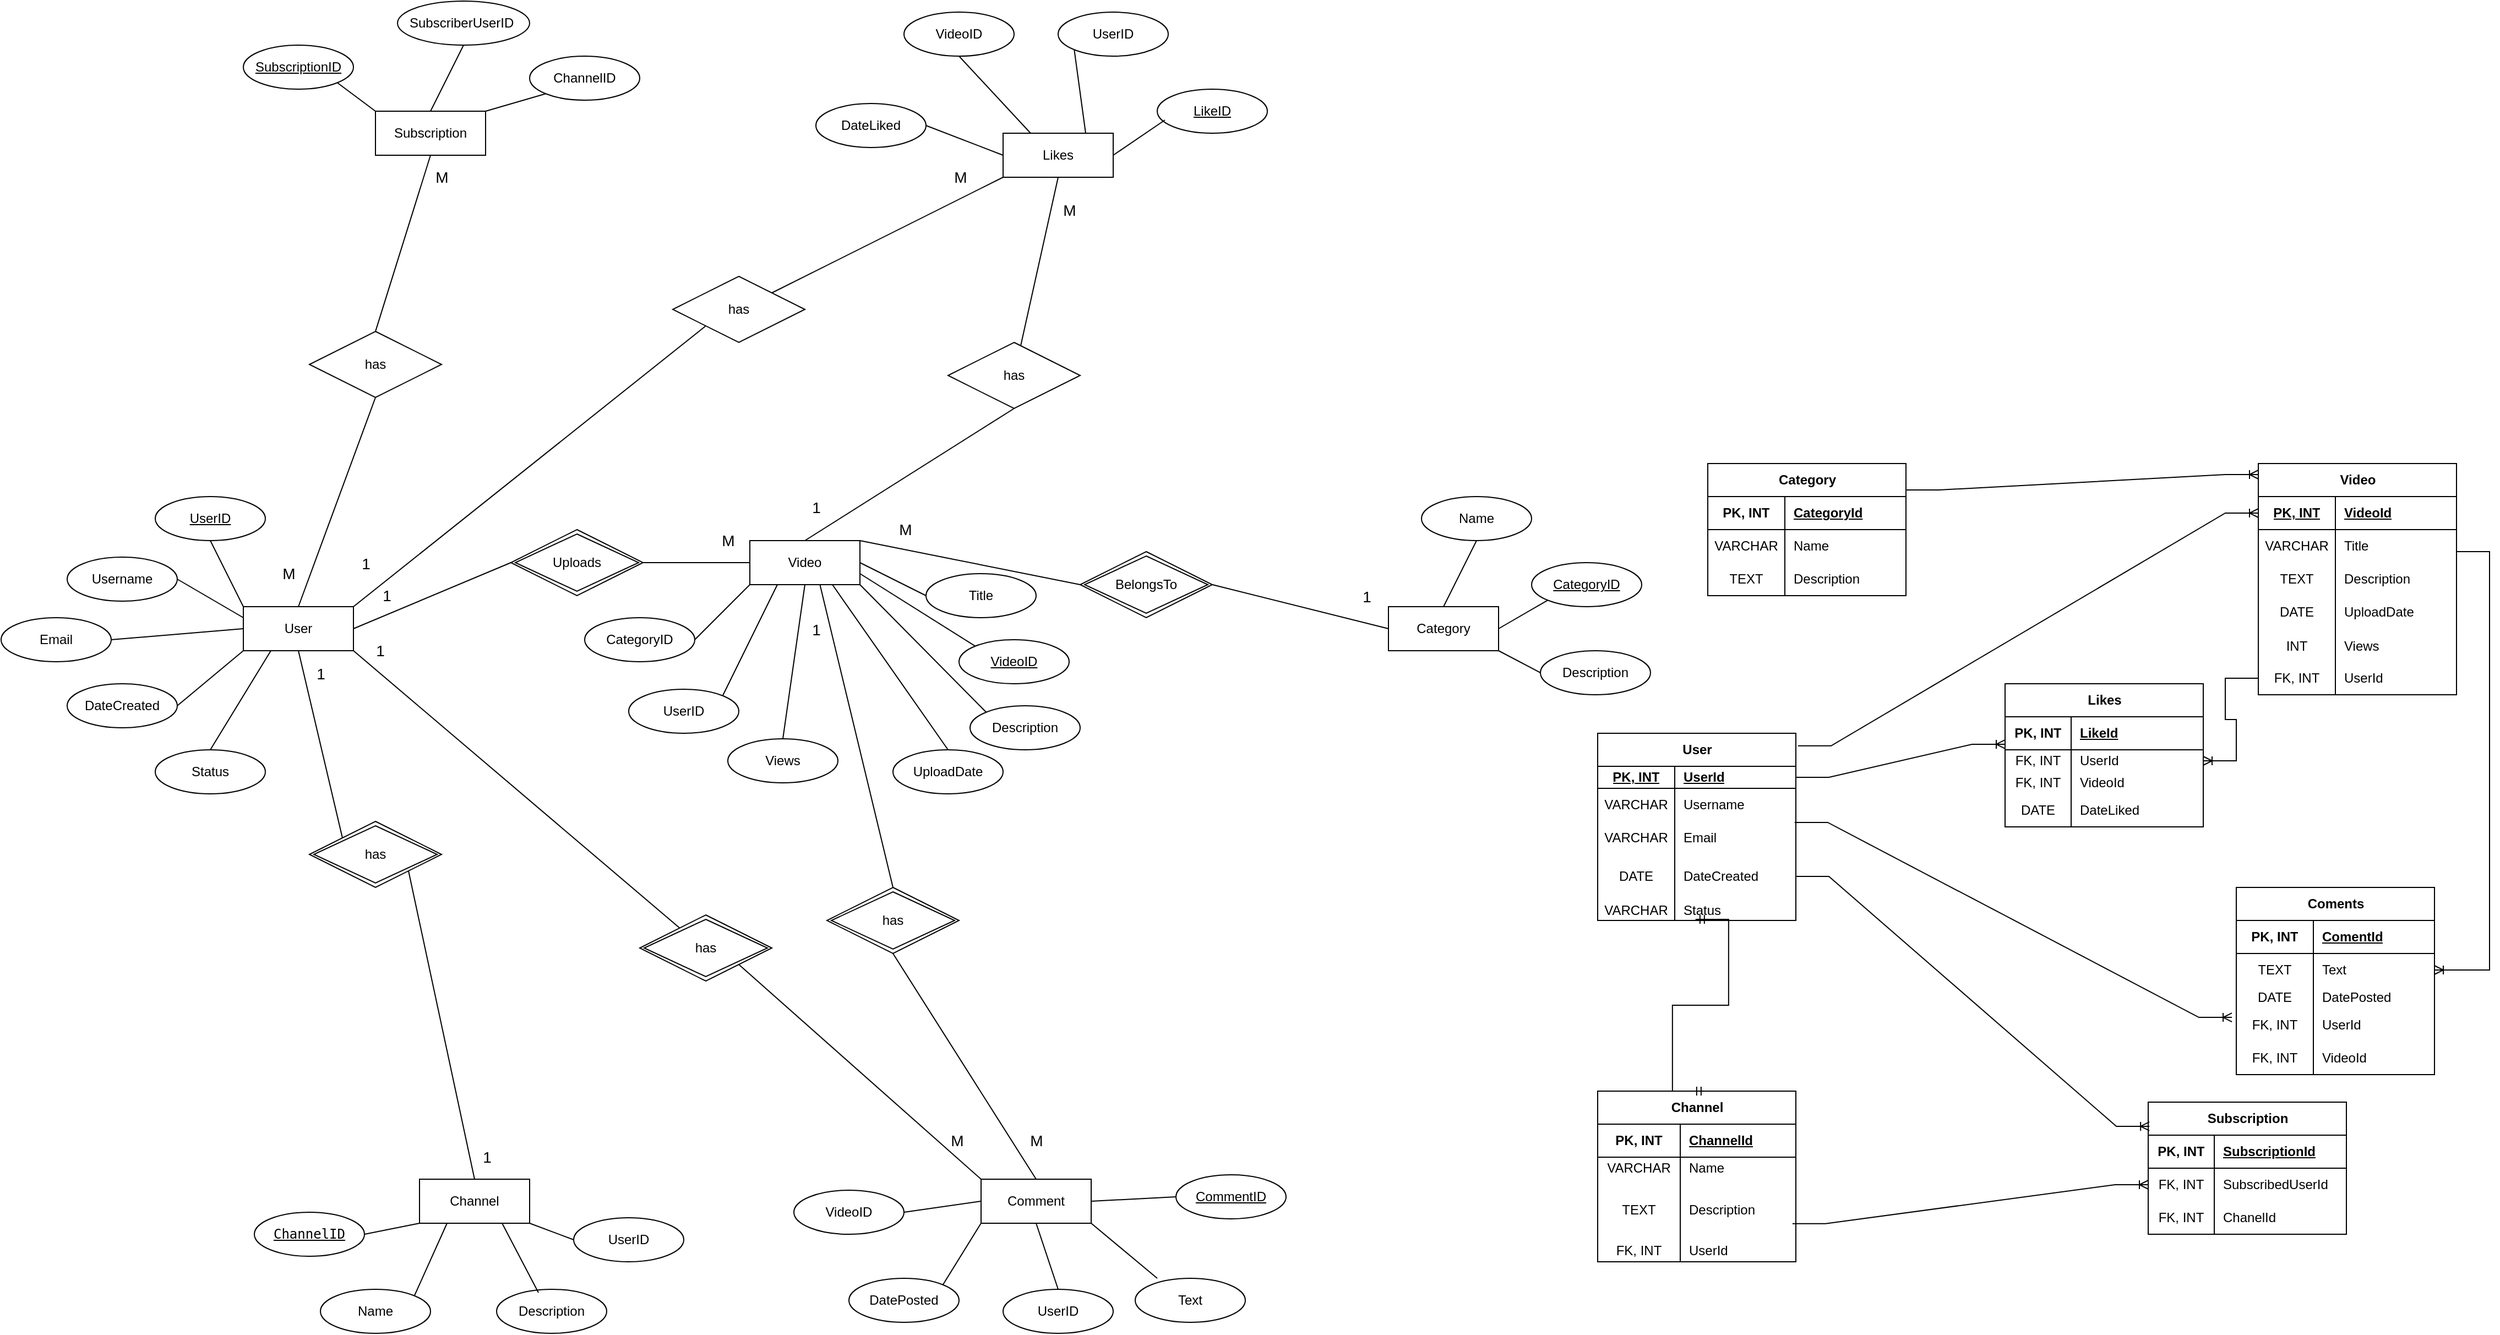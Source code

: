 <mxfile version="24.8.6">
  <diagram name="Страница-1" id="EfbVIbMxLSVwzUg1GT6g">
    <mxGraphModel grid="1" page="1" gridSize="10" guides="1" tooltips="1" connect="1" arrows="1" fold="1" pageScale="1" pageWidth="827" pageHeight="1169" math="0" shadow="0">
      <root>
        <mxCell id="0" />
        <mxCell id="1" parent="0" />
        <mxCell id="_5rseYd26OTaHgnTubhx-1" value="User" style="shape=table;startSize=30;container=1;collapsible=1;childLayout=tableLayout;fixedRows=1;rowLines=0;fontStyle=1;align=center;resizeLast=1;html=1;" vertex="1" parent="1">
          <mxGeometry x="-80" y="275" width="180" height="170" as="geometry">
            <mxRectangle x="50" y="100" width="70" height="30" as="alternateBounds" />
          </mxGeometry>
        </mxCell>
        <mxCell id="_5rseYd26OTaHgnTubhx-2" value="" style="shape=tableRow;horizontal=0;startSize=0;swimlaneHead=0;swimlaneBody=0;fillColor=none;collapsible=0;dropTarget=0;points=[[0,0.5],[1,0.5]];portConstraint=eastwest;top=0;left=0;right=0;bottom=1;" vertex="1" parent="_5rseYd26OTaHgnTubhx-1">
          <mxGeometry y="30" width="180" height="20" as="geometry" />
        </mxCell>
        <mxCell id="_5rseYd26OTaHgnTubhx-3" value="&lt;u&gt;PK, INT&lt;/u&gt;" style="shape=partialRectangle;connectable=0;fillColor=none;top=0;left=0;bottom=0;right=0;fontStyle=1;overflow=hidden;whiteSpace=wrap;html=1;" vertex="1" parent="_5rseYd26OTaHgnTubhx-2">
          <mxGeometry width="70" height="20" as="geometry">
            <mxRectangle width="70" height="20" as="alternateBounds" />
          </mxGeometry>
        </mxCell>
        <mxCell id="_5rseYd26OTaHgnTubhx-4" value="UserId" style="shape=partialRectangle;connectable=0;fillColor=none;top=0;left=0;bottom=0;right=0;align=left;spacingLeft=6;fontStyle=5;overflow=hidden;whiteSpace=wrap;html=1;" vertex="1" parent="_5rseYd26OTaHgnTubhx-2">
          <mxGeometry x="70" width="110" height="20" as="geometry">
            <mxRectangle width="110" height="20" as="alternateBounds" />
          </mxGeometry>
        </mxCell>
        <mxCell id="_5rseYd26OTaHgnTubhx-5" value="" style="shape=tableRow;horizontal=0;startSize=0;swimlaneHead=0;swimlaneBody=0;fillColor=none;collapsible=0;dropTarget=0;points=[[0,0.5],[1,0.5]];portConstraint=eastwest;top=0;left=0;right=0;bottom=0;" vertex="1" parent="_5rseYd26OTaHgnTubhx-1">
          <mxGeometry y="50" width="180" height="30" as="geometry" />
        </mxCell>
        <mxCell id="_5rseYd26OTaHgnTubhx-6" value="VARCHAR" style="shape=partialRectangle;connectable=0;fillColor=none;top=0;left=0;bottom=0;right=0;editable=1;overflow=hidden;whiteSpace=wrap;html=1;" vertex="1" parent="_5rseYd26OTaHgnTubhx-5">
          <mxGeometry width="70" height="30" as="geometry">
            <mxRectangle width="70" height="30" as="alternateBounds" />
          </mxGeometry>
        </mxCell>
        <mxCell id="_5rseYd26OTaHgnTubhx-7" value="Username" style="shape=partialRectangle;connectable=0;fillColor=none;top=0;left=0;bottom=0;right=0;align=left;spacingLeft=6;overflow=hidden;whiteSpace=wrap;html=1;" vertex="1" parent="_5rseYd26OTaHgnTubhx-5">
          <mxGeometry x="70" width="110" height="30" as="geometry">
            <mxRectangle width="110" height="30" as="alternateBounds" />
          </mxGeometry>
        </mxCell>
        <mxCell id="_5rseYd26OTaHgnTubhx-8" value="" style="shape=tableRow;horizontal=0;startSize=0;swimlaneHead=0;swimlaneBody=0;fillColor=none;collapsible=0;dropTarget=0;points=[[0,0.5],[1,0.5]];portConstraint=eastwest;top=0;left=0;right=0;bottom=0;" vertex="1" parent="_5rseYd26OTaHgnTubhx-1">
          <mxGeometry y="80" width="180" height="30" as="geometry" />
        </mxCell>
        <mxCell id="_5rseYd26OTaHgnTubhx-9" value="VARCHAR" style="shape=partialRectangle;connectable=0;fillColor=none;top=0;left=0;bottom=0;right=0;editable=1;overflow=hidden;whiteSpace=wrap;html=1;" vertex="1" parent="_5rseYd26OTaHgnTubhx-8">
          <mxGeometry width="70" height="30" as="geometry">
            <mxRectangle width="70" height="30" as="alternateBounds" />
          </mxGeometry>
        </mxCell>
        <mxCell id="_5rseYd26OTaHgnTubhx-10" value="Email" style="shape=partialRectangle;connectable=0;fillColor=none;top=0;left=0;bottom=0;right=0;align=left;spacingLeft=6;overflow=hidden;whiteSpace=wrap;html=1;" vertex="1" parent="_5rseYd26OTaHgnTubhx-8">
          <mxGeometry x="70" width="110" height="30" as="geometry">
            <mxRectangle width="110" height="30" as="alternateBounds" />
          </mxGeometry>
        </mxCell>
        <mxCell id="_5rseYd26OTaHgnTubhx-11" value="" style="shape=tableRow;horizontal=0;startSize=0;swimlaneHead=0;swimlaneBody=0;fillColor=none;collapsible=0;dropTarget=0;points=[[0,0.5],[1,0.5]];portConstraint=eastwest;top=0;left=0;right=0;bottom=0;" vertex="1" parent="_5rseYd26OTaHgnTubhx-1">
          <mxGeometry y="110" width="180" height="40" as="geometry" />
        </mxCell>
        <mxCell id="_5rseYd26OTaHgnTubhx-12" value="DATE" style="shape=partialRectangle;connectable=0;fillColor=none;top=0;left=0;bottom=0;right=0;editable=1;overflow=hidden;whiteSpace=wrap;html=1;" vertex="1" parent="_5rseYd26OTaHgnTubhx-11">
          <mxGeometry width="70" height="40" as="geometry">
            <mxRectangle width="70" height="40" as="alternateBounds" />
          </mxGeometry>
        </mxCell>
        <mxCell id="_5rseYd26OTaHgnTubhx-13" value="DateCreated" style="shape=partialRectangle;connectable=0;fillColor=none;top=0;left=0;bottom=0;right=0;align=left;spacingLeft=6;overflow=hidden;whiteSpace=wrap;html=1;" vertex="1" parent="_5rseYd26OTaHgnTubhx-11">
          <mxGeometry x="70" width="110" height="40" as="geometry">
            <mxRectangle width="110" height="40" as="alternateBounds" />
          </mxGeometry>
        </mxCell>
        <mxCell id="_5rseYd26OTaHgnTubhx-15" value="" style="shape=tableRow;horizontal=0;startSize=0;swimlaneHead=0;swimlaneBody=0;fillColor=none;collapsible=0;dropTarget=0;points=[[0,0.5],[1,0.5]];portConstraint=eastwest;top=0;left=0;right=0;bottom=0;" vertex="1" parent="_5rseYd26OTaHgnTubhx-1">
          <mxGeometry y="150" width="180" height="20" as="geometry" />
        </mxCell>
        <mxCell id="_5rseYd26OTaHgnTubhx-16" value="VARCHAR" style="shape=partialRectangle;connectable=0;fillColor=none;top=0;left=0;bottom=0;right=0;editable=1;overflow=hidden;" vertex="1" parent="_5rseYd26OTaHgnTubhx-15">
          <mxGeometry width="70" height="20" as="geometry">
            <mxRectangle width="70" height="20" as="alternateBounds" />
          </mxGeometry>
        </mxCell>
        <mxCell id="_5rseYd26OTaHgnTubhx-17" value="Status" style="shape=partialRectangle;connectable=0;fillColor=none;top=0;left=0;bottom=0;right=0;align=left;spacingLeft=6;overflow=hidden;" vertex="1" parent="_5rseYd26OTaHgnTubhx-15">
          <mxGeometry x="70" width="110" height="20" as="geometry">
            <mxRectangle width="110" height="20" as="alternateBounds" />
          </mxGeometry>
        </mxCell>
        <mxCell id="_5rseYd26OTaHgnTubhx-34" value="Video" style="shape=table;startSize=30;container=1;collapsible=1;childLayout=tableLayout;fixedRows=1;rowLines=0;fontStyle=1;align=center;resizeLast=1;html=1;" vertex="1" parent="1">
          <mxGeometry x="520" y="30" width="180" height="210" as="geometry" />
        </mxCell>
        <mxCell id="_5rseYd26OTaHgnTubhx-35" value="" style="shape=tableRow;horizontal=0;startSize=0;swimlaneHead=0;swimlaneBody=0;fillColor=none;collapsible=0;dropTarget=0;points=[[0,0.5],[1,0.5]];portConstraint=eastwest;top=0;left=0;right=0;bottom=1;" vertex="1" parent="_5rseYd26OTaHgnTubhx-34">
          <mxGeometry y="30" width="180" height="30" as="geometry" />
        </mxCell>
        <mxCell id="_5rseYd26OTaHgnTubhx-36" value="&lt;u&gt;PK, INT&lt;/u&gt;" style="shape=partialRectangle;connectable=0;fillColor=none;top=0;left=0;bottom=0;right=0;fontStyle=1;overflow=hidden;whiteSpace=wrap;html=1;" vertex="1" parent="_5rseYd26OTaHgnTubhx-35">
          <mxGeometry width="70" height="30" as="geometry">
            <mxRectangle width="70" height="30" as="alternateBounds" />
          </mxGeometry>
        </mxCell>
        <mxCell id="_5rseYd26OTaHgnTubhx-37" value="VideoId" style="shape=partialRectangle;connectable=0;fillColor=none;top=0;left=0;bottom=0;right=0;align=left;spacingLeft=6;fontStyle=5;overflow=hidden;whiteSpace=wrap;html=1;" vertex="1" parent="_5rseYd26OTaHgnTubhx-35">
          <mxGeometry x="70" width="110" height="30" as="geometry">
            <mxRectangle width="110" height="30" as="alternateBounds" />
          </mxGeometry>
        </mxCell>
        <mxCell id="_5rseYd26OTaHgnTubhx-38" value="" style="shape=tableRow;horizontal=0;startSize=0;swimlaneHead=0;swimlaneBody=0;fillColor=none;collapsible=0;dropTarget=0;points=[[0,0.5],[1,0.5]];portConstraint=eastwest;top=0;left=0;right=0;bottom=0;" vertex="1" parent="_5rseYd26OTaHgnTubhx-34">
          <mxGeometry y="60" width="180" height="30" as="geometry" />
        </mxCell>
        <mxCell id="_5rseYd26OTaHgnTubhx-39" value="VARCHAR" style="shape=partialRectangle;connectable=0;fillColor=none;top=0;left=0;bottom=0;right=0;editable=1;overflow=hidden;whiteSpace=wrap;html=1;" vertex="1" parent="_5rseYd26OTaHgnTubhx-38">
          <mxGeometry width="70" height="30" as="geometry">
            <mxRectangle width="70" height="30" as="alternateBounds" />
          </mxGeometry>
        </mxCell>
        <mxCell id="_5rseYd26OTaHgnTubhx-40" value="Title" style="shape=partialRectangle;connectable=0;fillColor=none;top=0;left=0;bottom=0;right=0;align=left;spacingLeft=6;overflow=hidden;whiteSpace=wrap;html=1;" vertex="1" parent="_5rseYd26OTaHgnTubhx-38">
          <mxGeometry x="70" width="110" height="30" as="geometry">
            <mxRectangle width="110" height="30" as="alternateBounds" />
          </mxGeometry>
        </mxCell>
        <mxCell id="_5rseYd26OTaHgnTubhx-41" value="" style="shape=tableRow;horizontal=0;startSize=0;swimlaneHead=0;swimlaneBody=0;fillColor=none;collapsible=0;dropTarget=0;points=[[0,0.5],[1,0.5]];portConstraint=eastwest;top=0;left=0;right=0;bottom=0;" vertex="1" parent="_5rseYd26OTaHgnTubhx-34">
          <mxGeometry y="90" width="180" height="30" as="geometry" />
        </mxCell>
        <mxCell id="_5rseYd26OTaHgnTubhx-42" value="TEXT" style="shape=partialRectangle;connectable=0;fillColor=none;top=0;left=0;bottom=0;right=0;editable=1;overflow=hidden;whiteSpace=wrap;html=1;" vertex="1" parent="_5rseYd26OTaHgnTubhx-41">
          <mxGeometry width="70" height="30" as="geometry">
            <mxRectangle width="70" height="30" as="alternateBounds" />
          </mxGeometry>
        </mxCell>
        <mxCell id="_5rseYd26OTaHgnTubhx-43" value="Description" style="shape=partialRectangle;connectable=0;fillColor=none;top=0;left=0;bottom=0;right=0;align=left;spacingLeft=6;overflow=hidden;whiteSpace=wrap;html=1;" vertex="1" parent="_5rseYd26OTaHgnTubhx-41">
          <mxGeometry x="70" width="110" height="30" as="geometry">
            <mxRectangle width="110" height="30" as="alternateBounds" />
          </mxGeometry>
        </mxCell>
        <mxCell id="_5rseYd26OTaHgnTubhx-44" value="" style="shape=tableRow;horizontal=0;startSize=0;swimlaneHead=0;swimlaneBody=0;fillColor=none;collapsible=0;dropTarget=0;points=[[0,0.5],[1,0.5]];portConstraint=eastwest;top=0;left=0;right=0;bottom=0;" vertex="1" parent="_5rseYd26OTaHgnTubhx-34">
          <mxGeometry y="120" width="180" height="30" as="geometry" />
        </mxCell>
        <mxCell id="_5rseYd26OTaHgnTubhx-45" value="DATE" style="shape=partialRectangle;connectable=0;fillColor=none;top=0;left=0;bottom=0;right=0;editable=1;overflow=hidden;whiteSpace=wrap;html=1;" vertex="1" parent="_5rseYd26OTaHgnTubhx-44">
          <mxGeometry width="70" height="30" as="geometry">
            <mxRectangle width="70" height="30" as="alternateBounds" />
          </mxGeometry>
        </mxCell>
        <mxCell id="_5rseYd26OTaHgnTubhx-46" value="UploadDate" style="shape=partialRectangle;connectable=0;fillColor=none;top=0;left=0;bottom=0;right=0;align=left;spacingLeft=6;overflow=hidden;whiteSpace=wrap;html=1;" vertex="1" parent="_5rseYd26OTaHgnTubhx-44">
          <mxGeometry x="70" width="110" height="30" as="geometry">
            <mxRectangle width="110" height="30" as="alternateBounds" />
          </mxGeometry>
        </mxCell>
        <mxCell id="_5rseYd26OTaHgnTubhx-47" value="" style="shape=tableRow;horizontal=0;startSize=0;swimlaneHead=0;swimlaneBody=0;fillColor=none;collapsible=0;dropTarget=0;points=[[0,0.5],[1,0.5]];portConstraint=eastwest;top=0;left=0;right=0;bottom=0;" vertex="1" parent="_5rseYd26OTaHgnTubhx-34">
          <mxGeometry y="150" width="180" height="30" as="geometry" />
        </mxCell>
        <mxCell id="_5rseYd26OTaHgnTubhx-48" value="INT" style="shape=partialRectangle;connectable=0;fillColor=none;top=0;left=0;bottom=0;right=0;editable=1;overflow=hidden;" vertex="1" parent="_5rseYd26OTaHgnTubhx-47">
          <mxGeometry width="70" height="30" as="geometry">
            <mxRectangle width="70" height="30" as="alternateBounds" />
          </mxGeometry>
        </mxCell>
        <mxCell id="_5rseYd26OTaHgnTubhx-49" value="Views" style="shape=partialRectangle;connectable=0;fillColor=none;top=0;left=0;bottom=0;right=0;align=left;spacingLeft=6;overflow=hidden;" vertex="1" parent="_5rseYd26OTaHgnTubhx-47">
          <mxGeometry x="70" width="110" height="30" as="geometry">
            <mxRectangle width="110" height="30" as="alternateBounds" />
          </mxGeometry>
        </mxCell>
        <mxCell id="_5rseYd26OTaHgnTubhx-50" value="" style="shape=tableRow;horizontal=0;startSize=0;swimlaneHead=0;swimlaneBody=0;fillColor=none;collapsible=0;dropTarget=0;points=[[0,0.5],[1,0.5]];portConstraint=eastwest;top=0;left=0;right=0;bottom=0;" vertex="1" parent="_5rseYd26OTaHgnTubhx-34">
          <mxGeometry y="180" width="180" height="30" as="geometry" />
        </mxCell>
        <mxCell id="_5rseYd26OTaHgnTubhx-51" value="FK, INT" style="shape=partialRectangle;connectable=0;fillColor=none;top=0;left=0;bottom=0;right=0;fontStyle=0;overflow=hidden;whiteSpace=wrap;html=1;" vertex="1" parent="_5rseYd26OTaHgnTubhx-50">
          <mxGeometry width="70" height="30" as="geometry">
            <mxRectangle width="70" height="30" as="alternateBounds" />
          </mxGeometry>
        </mxCell>
        <mxCell id="_5rseYd26OTaHgnTubhx-52" value="UserId" style="shape=partialRectangle;connectable=0;fillColor=none;top=0;left=0;bottom=0;right=0;align=left;spacingLeft=6;fontStyle=0;overflow=hidden;whiteSpace=wrap;html=1;" vertex="1" parent="_5rseYd26OTaHgnTubhx-50">
          <mxGeometry x="70" width="110" height="30" as="geometry">
            <mxRectangle width="110" height="30" as="alternateBounds" />
          </mxGeometry>
        </mxCell>
        <mxCell id="_5rseYd26OTaHgnTubhx-53" value="Coments" style="shape=table;startSize=30;container=1;collapsible=1;childLayout=tableLayout;fixedRows=1;rowLines=0;fontStyle=1;align=center;resizeLast=1;html=1;" vertex="1" parent="1">
          <mxGeometry x="500" y="415" width="180" height="170" as="geometry" />
        </mxCell>
        <mxCell id="_5rseYd26OTaHgnTubhx-54" value="" style="shape=tableRow;horizontal=0;startSize=0;swimlaneHead=0;swimlaneBody=0;fillColor=none;collapsible=0;dropTarget=0;points=[[0,0.5],[1,0.5]];portConstraint=eastwest;top=0;left=0;right=0;bottom=1;" vertex="1" parent="_5rseYd26OTaHgnTubhx-53">
          <mxGeometry y="30" width="180" height="30" as="geometry" />
        </mxCell>
        <mxCell id="_5rseYd26OTaHgnTubhx-55" value="PK, INT" style="shape=partialRectangle;connectable=0;fillColor=none;top=0;left=0;bottom=0;right=0;fontStyle=1;overflow=hidden;whiteSpace=wrap;html=1;" vertex="1" parent="_5rseYd26OTaHgnTubhx-54">
          <mxGeometry width="70" height="30" as="geometry">
            <mxRectangle width="70" height="30" as="alternateBounds" />
          </mxGeometry>
        </mxCell>
        <mxCell id="_5rseYd26OTaHgnTubhx-56" value="ComentId" style="shape=partialRectangle;connectable=0;fillColor=none;top=0;left=0;bottom=0;right=0;align=left;spacingLeft=6;fontStyle=5;overflow=hidden;whiteSpace=wrap;html=1;" vertex="1" parent="_5rseYd26OTaHgnTubhx-54">
          <mxGeometry x="70" width="110" height="30" as="geometry">
            <mxRectangle width="110" height="30" as="alternateBounds" />
          </mxGeometry>
        </mxCell>
        <mxCell id="_5rseYd26OTaHgnTubhx-57" value="" style="shape=tableRow;horizontal=0;startSize=0;swimlaneHead=0;swimlaneBody=0;fillColor=none;collapsible=0;dropTarget=0;points=[[0,0.5],[1,0.5]];portConstraint=eastwest;top=0;left=0;right=0;bottom=0;" vertex="1" parent="_5rseYd26OTaHgnTubhx-53">
          <mxGeometry y="60" width="180" height="30" as="geometry" />
        </mxCell>
        <mxCell id="_5rseYd26OTaHgnTubhx-58" value="TEXT" style="shape=partialRectangle;connectable=0;fillColor=none;top=0;left=0;bottom=0;right=0;editable=1;overflow=hidden;whiteSpace=wrap;html=1;" vertex="1" parent="_5rseYd26OTaHgnTubhx-57">
          <mxGeometry width="70" height="30" as="geometry">
            <mxRectangle width="70" height="30" as="alternateBounds" />
          </mxGeometry>
        </mxCell>
        <mxCell id="_5rseYd26OTaHgnTubhx-59" value="Text" style="shape=partialRectangle;connectable=0;fillColor=none;top=0;left=0;bottom=0;right=0;align=left;spacingLeft=6;overflow=hidden;whiteSpace=wrap;html=1;" vertex="1" parent="_5rseYd26OTaHgnTubhx-57">
          <mxGeometry x="70" width="110" height="30" as="geometry">
            <mxRectangle width="110" height="30" as="alternateBounds" />
          </mxGeometry>
        </mxCell>
        <mxCell id="_5rseYd26OTaHgnTubhx-60" value="" style="shape=tableRow;horizontal=0;startSize=0;swimlaneHead=0;swimlaneBody=0;fillColor=none;collapsible=0;dropTarget=0;points=[[0,0.5],[1,0.5]];portConstraint=eastwest;top=0;left=0;right=0;bottom=0;" vertex="1" parent="_5rseYd26OTaHgnTubhx-53">
          <mxGeometry y="90" width="180" height="20" as="geometry" />
        </mxCell>
        <mxCell id="_5rseYd26OTaHgnTubhx-61" value="DATE" style="shape=partialRectangle;connectable=0;fillColor=none;top=0;left=0;bottom=0;right=0;editable=1;overflow=hidden;whiteSpace=wrap;html=1;" vertex="1" parent="_5rseYd26OTaHgnTubhx-60">
          <mxGeometry width="70" height="20" as="geometry">
            <mxRectangle width="70" height="20" as="alternateBounds" />
          </mxGeometry>
        </mxCell>
        <mxCell id="_5rseYd26OTaHgnTubhx-62" value="DatePosted" style="shape=partialRectangle;connectable=0;fillColor=none;top=0;left=0;bottom=0;right=0;align=left;spacingLeft=6;overflow=hidden;whiteSpace=wrap;html=1;" vertex="1" parent="_5rseYd26OTaHgnTubhx-60">
          <mxGeometry x="70" width="110" height="20" as="geometry">
            <mxRectangle width="110" height="20" as="alternateBounds" />
          </mxGeometry>
        </mxCell>
        <mxCell id="_5rseYd26OTaHgnTubhx-63" value="" style="shape=tableRow;horizontal=0;startSize=0;swimlaneHead=0;swimlaneBody=0;fillColor=none;collapsible=0;dropTarget=0;points=[[0,0.5],[1,0.5]];portConstraint=eastwest;top=0;left=0;right=0;bottom=0;" vertex="1" parent="_5rseYd26OTaHgnTubhx-53">
          <mxGeometry y="110" width="180" height="30" as="geometry" />
        </mxCell>
        <mxCell id="_5rseYd26OTaHgnTubhx-64" value="FK, INT" style="shape=partialRectangle;connectable=0;fillColor=none;top=0;left=0;bottom=0;right=0;editable=1;overflow=hidden;whiteSpace=wrap;html=1;" vertex="1" parent="_5rseYd26OTaHgnTubhx-63">
          <mxGeometry width="70" height="30" as="geometry">
            <mxRectangle width="70" height="30" as="alternateBounds" />
          </mxGeometry>
        </mxCell>
        <mxCell id="_5rseYd26OTaHgnTubhx-65" value="UserId" style="shape=partialRectangle;connectable=0;fillColor=none;top=0;left=0;bottom=0;right=0;align=left;spacingLeft=6;overflow=hidden;whiteSpace=wrap;html=1;" vertex="1" parent="_5rseYd26OTaHgnTubhx-63">
          <mxGeometry x="70" width="110" height="30" as="geometry">
            <mxRectangle width="110" height="30" as="alternateBounds" />
          </mxGeometry>
        </mxCell>
        <mxCell id="_5rseYd26OTaHgnTubhx-66" value="" style="shape=tableRow;horizontal=0;startSize=0;swimlaneHead=0;swimlaneBody=0;fillColor=none;collapsible=0;dropTarget=0;points=[[0,0.5],[1,0.5]];portConstraint=eastwest;top=0;left=0;right=0;bottom=0;" vertex="1" parent="_5rseYd26OTaHgnTubhx-53">
          <mxGeometry y="140" width="180" height="30" as="geometry" />
        </mxCell>
        <mxCell id="_5rseYd26OTaHgnTubhx-67" value="FK, INT" style="shape=partialRectangle;connectable=0;fillColor=none;top=0;left=0;bottom=0;right=0;fontStyle=0;overflow=hidden;whiteSpace=wrap;html=1;" vertex="1" parent="_5rseYd26OTaHgnTubhx-66">
          <mxGeometry width="70" height="30" as="geometry">
            <mxRectangle width="70" height="30" as="alternateBounds" />
          </mxGeometry>
        </mxCell>
        <mxCell id="_5rseYd26OTaHgnTubhx-68" value="VideoId" style="shape=partialRectangle;connectable=0;fillColor=none;top=0;left=0;bottom=0;right=0;align=left;spacingLeft=6;fontStyle=0;overflow=hidden;whiteSpace=wrap;html=1;" vertex="1" parent="_5rseYd26OTaHgnTubhx-66">
          <mxGeometry x="70" width="110" height="30" as="geometry">
            <mxRectangle width="110" height="30" as="alternateBounds" />
          </mxGeometry>
        </mxCell>
        <mxCell id="_5rseYd26OTaHgnTubhx-69" value="Channel" style="shape=table;startSize=30;container=1;collapsible=1;childLayout=tableLayout;fixedRows=1;rowLines=0;fontStyle=1;align=center;resizeLast=1;html=1;" vertex="1" parent="1">
          <mxGeometry x="-80" y="600" width="180" height="155" as="geometry" />
        </mxCell>
        <mxCell id="_5rseYd26OTaHgnTubhx-70" value="" style="shape=tableRow;horizontal=0;startSize=0;swimlaneHead=0;swimlaneBody=0;fillColor=none;collapsible=0;dropTarget=0;points=[[0,0.5],[1,0.5]];portConstraint=eastwest;top=0;left=0;right=0;bottom=1;" vertex="1" parent="_5rseYd26OTaHgnTubhx-69">
          <mxGeometry y="30" width="180" height="30" as="geometry" />
        </mxCell>
        <mxCell id="_5rseYd26OTaHgnTubhx-71" value="PK, INT" style="shape=partialRectangle;connectable=0;fillColor=none;top=0;left=0;bottom=0;right=0;fontStyle=1;overflow=hidden;whiteSpace=wrap;html=1;" vertex="1" parent="_5rseYd26OTaHgnTubhx-70">
          <mxGeometry width="75" height="30" as="geometry">
            <mxRectangle width="75" height="30" as="alternateBounds" />
          </mxGeometry>
        </mxCell>
        <mxCell id="_5rseYd26OTaHgnTubhx-72" value="ChannelId" style="shape=partialRectangle;connectable=0;fillColor=none;top=0;left=0;bottom=0;right=0;align=left;spacingLeft=6;fontStyle=5;overflow=hidden;whiteSpace=wrap;html=1;" vertex="1" parent="_5rseYd26OTaHgnTubhx-70">
          <mxGeometry x="75" width="105" height="30" as="geometry">
            <mxRectangle width="105" height="30" as="alternateBounds" />
          </mxGeometry>
        </mxCell>
        <mxCell id="_5rseYd26OTaHgnTubhx-73" value="" style="shape=tableRow;horizontal=0;startSize=0;swimlaneHead=0;swimlaneBody=0;fillColor=none;collapsible=0;dropTarget=0;points=[[0,0.5],[1,0.5]];portConstraint=eastwest;top=0;left=0;right=0;bottom=0;" vertex="1" parent="_5rseYd26OTaHgnTubhx-69">
          <mxGeometry y="60" width="180" height="20" as="geometry" />
        </mxCell>
        <mxCell id="_5rseYd26OTaHgnTubhx-74" value="VARCHAR" style="shape=partialRectangle;connectable=0;fillColor=none;top=0;left=0;bottom=0;right=0;editable=1;overflow=hidden;whiteSpace=wrap;html=1;" vertex="1" parent="_5rseYd26OTaHgnTubhx-73">
          <mxGeometry width="75" height="20" as="geometry">
            <mxRectangle width="75" height="20" as="alternateBounds" />
          </mxGeometry>
        </mxCell>
        <mxCell id="_5rseYd26OTaHgnTubhx-75" value="Name" style="shape=partialRectangle;connectable=0;fillColor=none;top=0;left=0;bottom=0;right=0;align=left;spacingLeft=6;overflow=hidden;whiteSpace=wrap;html=1;" vertex="1" parent="_5rseYd26OTaHgnTubhx-73">
          <mxGeometry x="75" width="105" height="20" as="geometry">
            <mxRectangle width="105" height="20" as="alternateBounds" />
          </mxGeometry>
        </mxCell>
        <mxCell id="_5rseYd26OTaHgnTubhx-76" value="" style="shape=tableRow;horizontal=0;startSize=0;swimlaneHead=0;swimlaneBody=0;fillColor=none;collapsible=0;dropTarget=0;points=[[0,0.5],[1,0.5]];portConstraint=eastwest;top=0;left=0;right=0;bottom=0;" vertex="1" parent="_5rseYd26OTaHgnTubhx-69">
          <mxGeometry y="80" width="180" height="55" as="geometry" />
        </mxCell>
        <mxCell id="_5rseYd26OTaHgnTubhx-77" value="TEXT" style="shape=partialRectangle;connectable=0;fillColor=none;top=0;left=0;bottom=0;right=0;editable=1;overflow=hidden;whiteSpace=wrap;html=1;" vertex="1" parent="_5rseYd26OTaHgnTubhx-76">
          <mxGeometry width="75" height="55" as="geometry">
            <mxRectangle width="75" height="55" as="alternateBounds" />
          </mxGeometry>
        </mxCell>
        <mxCell id="_5rseYd26OTaHgnTubhx-78" value="Description" style="shape=partialRectangle;connectable=0;fillColor=none;top=0;left=0;bottom=0;right=0;align=left;spacingLeft=6;overflow=hidden;whiteSpace=wrap;html=1;" vertex="1" parent="_5rseYd26OTaHgnTubhx-76">
          <mxGeometry x="75" width="105" height="55" as="geometry">
            <mxRectangle width="105" height="55" as="alternateBounds" />
          </mxGeometry>
        </mxCell>
        <mxCell id="_5rseYd26OTaHgnTubhx-79" value="" style="shape=tableRow;horizontal=0;startSize=0;swimlaneHead=0;swimlaneBody=0;fillColor=none;collapsible=0;dropTarget=0;points=[[0,0.5],[1,0.5]];portConstraint=eastwest;top=0;left=0;right=0;bottom=0;" vertex="1" parent="_5rseYd26OTaHgnTubhx-69">
          <mxGeometry y="135" width="180" height="20" as="geometry" />
        </mxCell>
        <mxCell id="_5rseYd26OTaHgnTubhx-80" value="FK, INT" style="shape=partialRectangle;connectable=0;fillColor=none;top=0;left=0;bottom=0;right=0;editable=1;overflow=hidden;whiteSpace=wrap;html=1;" vertex="1" parent="_5rseYd26OTaHgnTubhx-79">
          <mxGeometry width="75" height="20" as="geometry">
            <mxRectangle width="75" height="20" as="alternateBounds" />
          </mxGeometry>
        </mxCell>
        <mxCell id="_5rseYd26OTaHgnTubhx-81" value="UserId" style="shape=partialRectangle;connectable=0;fillColor=none;top=0;left=0;bottom=0;right=0;align=left;spacingLeft=6;overflow=hidden;whiteSpace=wrap;html=1;" vertex="1" parent="_5rseYd26OTaHgnTubhx-79">
          <mxGeometry x="75" width="105" height="20" as="geometry">
            <mxRectangle width="105" height="20" as="alternateBounds" />
          </mxGeometry>
        </mxCell>
        <mxCell id="_5rseYd26OTaHgnTubhx-82" value="Category" style="shape=table;startSize=30;container=1;collapsible=1;childLayout=tableLayout;fixedRows=1;rowLines=0;fontStyle=1;align=center;resizeLast=1;html=1;" vertex="1" parent="1">
          <mxGeometry x="20" y="30" width="180" height="120" as="geometry" />
        </mxCell>
        <mxCell id="_5rseYd26OTaHgnTubhx-83" value="" style="shape=tableRow;horizontal=0;startSize=0;swimlaneHead=0;swimlaneBody=0;fillColor=none;collapsible=0;dropTarget=0;points=[[0,0.5],[1,0.5]];portConstraint=eastwest;top=0;left=0;right=0;bottom=1;" vertex="1" parent="_5rseYd26OTaHgnTubhx-82">
          <mxGeometry y="30" width="180" height="30" as="geometry" />
        </mxCell>
        <mxCell id="_5rseYd26OTaHgnTubhx-84" value="PK, INT" style="shape=partialRectangle;connectable=0;fillColor=none;top=0;left=0;bottom=0;right=0;fontStyle=1;overflow=hidden;whiteSpace=wrap;html=1;" vertex="1" parent="_5rseYd26OTaHgnTubhx-83">
          <mxGeometry width="70" height="30" as="geometry">
            <mxRectangle width="70" height="30" as="alternateBounds" />
          </mxGeometry>
        </mxCell>
        <mxCell id="_5rseYd26OTaHgnTubhx-85" value="CategoryId" style="shape=partialRectangle;connectable=0;fillColor=none;top=0;left=0;bottom=0;right=0;align=left;spacingLeft=6;fontStyle=5;overflow=hidden;whiteSpace=wrap;html=1;" vertex="1" parent="_5rseYd26OTaHgnTubhx-83">
          <mxGeometry x="70" width="110" height="30" as="geometry">
            <mxRectangle width="110" height="30" as="alternateBounds" />
          </mxGeometry>
        </mxCell>
        <mxCell id="_5rseYd26OTaHgnTubhx-86" value="" style="shape=tableRow;horizontal=0;startSize=0;swimlaneHead=0;swimlaneBody=0;fillColor=none;collapsible=0;dropTarget=0;points=[[0,0.5],[1,0.5]];portConstraint=eastwest;top=0;left=0;right=0;bottom=0;" vertex="1" parent="_5rseYd26OTaHgnTubhx-82">
          <mxGeometry y="60" width="180" height="30" as="geometry" />
        </mxCell>
        <mxCell id="_5rseYd26OTaHgnTubhx-87" value="VARCHAR" style="shape=partialRectangle;connectable=0;fillColor=none;top=0;left=0;bottom=0;right=0;editable=1;overflow=hidden;whiteSpace=wrap;html=1;" vertex="1" parent="_5rseYd26OTaHgnTubhx-86">
          <mxGeometry width="70" height="30" as="geometry">
            <mxRectangle width="70" height="30" as="alternateBounds" />
          </mxGeometry>
        </mxCell>
        <mxCell id="_5rseYd26OTaHgnTubhx-88" value="Name" style="shape=partialRectangle;connectable=0;fillColor=none;top=0;left=0;bottom=0;right=0;align=left;spacingLeft=6;overflow=hidden;whiteSpace=wrap;html=1;" vertex="1" parent="_5rseYd26OTaHgnTubhx-86">
          <mxGeometry x="70" width="110" height="30" as="geometry">
            <mxRectangle width="110" height="30" as="alternateBounds" />
          </mxGeometry>
        </mxCell>
        <mxCell id="_5rseYd26OTaHgnTubhx-89" value="" style="shape=tableRow;horizontal=0;startSize=0;swimlaneHead=0;swimlaneBody=0;fillColor=none;collapsible=0;dropTarget=0;points=[[0,0.5],[1,0.5]];portConstraint=eastwest;top=0;left=0;right=0;bottom=0;" vertex="1" parent="_5rseYd26OTaHgnTubhx-82">
          <mxGeometry y="90" width="180" height="30" as="geometry" />
        </mxCell>
        <mxCell id="_5rseYd26OTaHgnTubhx-90" value="TEXT" style="shape=partialRectangle;connectable=0;fillColor=none;top=0;left=0;bottom=0;right=0;editable=1;overflow=hidden;whiteSpace=wrap;html=1;" vertex="1" parent="_5rseYd26OTaHgnTubhx-89">
          <mxGeometry width="70" height="30" as="geometry">
            <mxRectangle width="70" height="30" as="alternateBounds" />
          </mxGeometry>
        </mxCell>
        <mxCell id="_5rseYd26OTaHgnTubhx-91" value="Description" style="shape=partialRectangle;connectable=0;fillColor=none;top=0;left=0;bottom=0;right=0;align=left;spacingLeft=6;overflow=hidden;whiteSpace=wrap;html=1;" vertex="1" parent="_5rseYd26OTaHgnTubhx-89">
          <mxGeometry x="70" width="110" height="30" as="geometry">
            <mxRectangle width="110" height="30" as="alternateBounds" />
          </mxGeometry>
        </mxCell>
        <mxCell id="_5rseYd26OTaHgnTubhx-95" value="Subscription" style="shape=table;startSize=30;container=1;collapsible=1;childLayout=tableLayout;fixedRows=1;rowLines=0;fontStyle=1;align=center;resizeLast=1;html=1;" vertex="1" parent="1">
          <mxGeometry x="420" y="610" width="180" height="120" as="geometry" />
        </mxCell>
        <mxCell id="_5rseYd26OTaHgnTubhx-96" value="" style="shape=tableRow;horizontal=0;startSize=0;swimlaneHead=0;swimlaneBody=0;fillColor=none;collapsible=0;dropTarget=0;points=[[0,0.5],[1,0.5]];portConstraint=eastwest;top=0;left=0;right=0;bottom=1;" vertex="1" parent="_5rseYd26OTaHgnTubhx-95">
          <mxGeometry y="30" width="180" height="30" as="geometry" />
        </mxCell>
        <mxCell id="_5rseYd26OTaHgnTubhx-97" value="PK, INT" style="shape=partialRectangle;connectable=0;fillColor=none;top=0;left=0;bottom=0;right=0;fontStyle=1;overflow=hidden;whiteSpace=wrap;html=1;" vertex="1" parent="_5rseYd26OTaHgnTubhx-96">
          <mxGeometry width="60" height="30" as="geometry">
            <mxRectangle width="60" height="30" as="alternateBounds" />
          </mxGeometry>
        </mxCell>
        <mxCell id="_5rseYd26OTaHgnTubhx-98" value="SubscriptionId" style="shape=partialRectangle;connectable=0;fillColor=none;top=0;left=0;bottom=0;right=0;align=left;spacingLeft=6;fontStyle=5;overflow=hidden;whiteSpace=wrap;html=1;" vertex="1" parent="_5rseYd26OTaHgnTubhx-96">
          <mxGeometry x="60" width="120" height="30" as="geometry">
            <mxRectangle width="120" height="30" as="alternateBounds" />
          </mxGeometry>
        </mxCell>
        <mxCell id="_5rseYd26OTaHgnTubhx-99" value="" style="shape=tableRow;horizontal=0;startSize=0;swimlaneHead=0;swimlaneBody=0;fillColor=none;collapsible=0;dropTarget=0;points=[[0,0.5],[1,0.5]];portConstraint=eastwest;top=0;left=0;right=0;bottom=0;" vertex="1" parent="_5rseYd26OTaHgnTubhx-95">
          <mxGeometry y="60" width="180" height="30" as="geometry" />
        </mxCell>
        <mxCell id="_5rseYd26OTaHgnTubhx-100" value="FK, INT" style="shape=partialRectangle;connectable=0;fillColor=none;top=0;left=0;bottom=0;right=0;editable=1;overflow=hidden;whiteSpace=wrap;html=1;" vertex="1" parent="_5rseYd26OTaHgnTubhx-99">
          <mxGeometry width="60" height="30" as="geometry">
            <mxRectangle width="60" height="30" as="alternateBounds" />
          </mxGeometry>
        </mxCell>
        <mxCell id="_5rseYd26OTaHgnTubhx-101" value="SubscribedUserId" style="shape=partialRectangle;connectable=0;fillColor=none;top=0;left=0;bottom=0;right=0;align=left;spacingLeft=6;overflow=hidden;whiteSpace=wrap;html=1;" vertex="1" parent="_5rseYd26OTaHgnTubhx-99">
          <mxGeometry x="60" width="120" height="30" as="geometry">
            <mxRectangle width="120" height="30" as="alternateBounds" />
          </mxGeometry>
        </mxCell>
        <mxCell id="_5rseYd26OTaHgnTubhx-102" value="" style="shape=tableRow;horizontal=0;startSize=0;swimlaneHead=0;swimlaneBody=0;fillColor=none;collapsible=0;dropTarget=0;points=[[0,0.5],[1,0.5]];portConstraint=eastwest;top=0;left=0;right=0;bottom=0;" vertex="1" parent="_5rseYd26OTaHgnTubhx-95">
          <mxGeometry y="90" width="180" height="30" as="geometry" />
        </mxCell>
        <mxCell id="_5rseYd26OTaHgnTubhx-103" value="FK, INT" style="shape=partialRectangle;connectable=0;fillColor=none;top=0;left=0;bottom=0;right=0;editable=1;overflow=hidden;whiteSpace=wrap;html=1;" vertex="1" parent="_5rseYd26OTaHgnTubhx-102">
          <mxGeometry width="60" height="30" as="geometry">
            <mxRectangle width="60" height="30" as="alternateBounds" />
          </mxGeometry>
        </mxCell>
        <mxCell id="_5rseYd26OTaHgnTubhx-104" value="ChanelId" style="shape=partialRectangle;connectable=0;fillColor=none;top=0;left=0;bottom=0;right=0;align=left;spacingLeft=6;overflow=hidden;whiteSpace=wrap;html=1;" vertex="1" parent="_5rseYd26OTaHgnTubhx-102">
          <mxGeometry x="60" width="120" height="30" as="geometry">
            <mxRectangle width="120" height="30" as="alternateBounds" />
          </mxGeometry>
        </mxCell>
        <mxCell id="_5rseYd26OTaHgnTubhx-110" value="" style="edgeStyle=entityRelationEdgeStyle;fontSize=12;html=1;endArrow=ERoneToMany;rounded=0;exitX=1.011;exitY=0.067;exitDx=0;exitDy=0;entryX=0;entryY=0.5;entryDx=0;entryDy=0;exitPerimeter=0;" edge="1" parent="1" source="_5rseYd26OTaHgnTubhx-1" target="_5rseYd26OTaHgnTubhx-35">
          <mxGeometry width="100" height="100" relative="1" as="geometry">
            <mxPoint x="240" y="230" as="sourcePoint" />
            <mxPoint x="340" y="130" as="targetPoint" />
          </mxGeometry>
        </mxCell>
        <mxCell id="_5rseYd26OTaHgnTubhx-111" value="" style="edgeStyle=entityRelationEdgeStyle;fontSize=12;html=1;endArrow=ERoneToMany;rounded=0;exitX=0.994;exitY=1.033;exitDx=0;exitDy=0;entryX=-0.022;entryY=0.267;entryDx=0;entryDy=0;exitPerimeter=0;entryPerimeter=0;" edge="1" parent="1" source="_5rseYd26OTaHgnTubhx-5" target="_5rseYd26OTaHgnTubhx-63">
          <mxGeometry width="100" height="100" relative="1" as="geometry">
            <mxPoint x="220" y="382.5" as="sourcePoint" />
            <mxPoint x="510" y="367.5" as="targetPoint" />
          </mxGeometry>
        </mxCell>
        <mxCell id="_5rseYd26OTaHgnTubhx-121" value="" style="edgeStyle=entityRelationEdgeStyle;fontSize=12;html=1;endArrow=ERmandOne;startArrow=ERmandOne;rounded=0;entryX=0.544;entryY=0;entryDx=0;entryDy=0;entryPerimeter=0;exitX=0.494;exitY=0.95;exitDx=0;exitDy=0;exitPerimeter=0;" edge="1" parent="1" source="_5rseYd26OTaHgnTubhx-15" target="_5rseYd26OTaHgnTubhx-69">
          <mxGeometry width="100" height="100" relative="1" as="geometry">
            <mxPoint x="100" y="460" as="sourcePoint" />
            <mxPoint x="130" y="705" as="targetPoint" />
            <Array as="points">
              <mxPoint x="200" y="460" />
              <mxPoint x="150" y="550" />
              <mxPoint x="-290" y="550" />
              <mxPoint x="190" y="640" />
              <mxPoint x="-320" y="560" />
              <mxPoint x="-320" y="570" />
              <mxPoint x="-240" y="675" />
              <mxPoint x="-350" y="755" />
            </Array>
          </mxGeometry>
        </mxCell>
        <mxCell id="_5rseYd26OTaHgnTubhx-122" value="" style="edgeStyle=entityRelationEdgeStyle;fontSize=12;html=1;endArrow=ERoneToMany;rounded=0;exitX=1;exitY=0.5;exitDx=0;exitDy=0;entryX=0.006;entryY=0.183;entryDx=0;entryDy=0;entryPerimeter=0;" edge="1" parent="1" source="_5rseYd26OTaHgnTubhx-11" target="_5rseYd26OTaHgnTubhx-95">
          <mxGeometry width="100" height="100" relative="1" as="geometry">
            <mxPoint x="230" y="240" as="sourcePoint" />
            <mxPoint x="330" y="140" as="targetPoint" />
          </mxGeometry>
        </mxCell>
        <mxCell id="_5rseYd26OTaHgnTubhx-123" value="" style="edgeStyle=entityRelationEdgeStyle;fontSize=12;html=1;endArrow=ERoneToMany;rounded=0;exitX=0.983;exitY=0.733;exitDx=0;exitDy=0;exitPerimeter=0;entryX=0;entryY=0.5;entryDx=0;entryDy=0;" edge="1" parent="1" source="_5rseYd26OTaHgnTubhx-76" target="_5rseYd26OTaHgnTubhx-99">
          <mxGeometry width="100" height="100" relative="1" as="geometry">
            <mxPoint x="480" y="400" as="sourcePoint" />
            <mxPoint x="580" y="300" as="targetPoint" />
          </mxGeometry>
        </mxCell>
        <mxCell id="_5rseYd26OTaHgnTubhx-124" value="Likes" style="shape=table;startSize=30;container=1;collapsible=1;childLayout=tableLayout;fixedRows=1;rowLines=0;fontStyle=1;align=center;resizeLast=1;html=1;" vertex="1" parent="1">
          <mxGeometry x="290" y="230" width="180" height="130" as="geometry" />
        </mxCell>
        <mxCell id="_5rseYd26OTaHgnTubhx-125" value="" style="shape=tableRow;horizontal=0;startSize=0;swimlaneHead=0;swimlaneBody=0;fillColor=none;collapsible=0;dropTarget=0;points=[[0,0.5],[1,0.5]];portConstraint=eastwest;top=0;left=0;right=0;bottom=1;" vertex="1" parent="_5rseYd26OTaHgnTubhx-124">
          <mxGeometry y="30" width="180" height="30" as="geometry" />
        </mxCell>
        <mxCell id="_5rseYd26OTaHgnTubhx-126" value="PK, INT" style="shape=partialRectangle;connectable=0;fillColor=none;top=0;left=0;bottom=0;right=0;fontStyle=1;overflow=hidden;whiteSpace=wrap;html=1;" vertex="1" parent="_5rseYd26OTaHgnTubhx-125">
          <mxGeometry width="60" height="30" as="geometry">
            <mxRectangle width="60" height="30" as="alternateBounds" />
          </mxGeometry>
        </mxCell>
        <mxCell id="_5rseYd26OTaHgnTubhx-127" value="LikeId" style="shape=partialRectangle;connectable=0;fillColor=none;top=0;left=0;bottom=0;right=0;align=left;spacingLeft=6;fontStyle=5;overflow=hidden;whiteSpace=wrap;html=1;" vertex="1" parent="_5rseYd26OTaHgnTubhx-125">
          <mxGeometry x="60" width="120" height="30" as="geometry">
            <mxRectangle width="120" height="30" as="alternateBounds" />
          </mxGeometry>
        </mxCell>
        <mxCell id="_5rseYd26OTaHgnTubhx-128" value="" style="shape=tableRow;horizontal=0;startSize=0;swimlaneHead=0;swimlaneBody=0;fillColor=none;collapsible=0;dropTarget=0;points=[[0,0.5],[1,0.5]];portConstraint=eastwest;top=0;left=0;right=0;bottom=0;" vertex="1" parent="_5rseYd26OTaHgnTubhx-124">
          <mxGeometry y="60" width="180" height="20" as="geometry" />
        </mxCell>
        <mxCell id="_5rseYd26OTaHgnTubhx-129" value="FK, INT" style="shape=partialRectangle;connectable=0;fillColor=none;top=0;left=0;bottom=0;right=0;editable=1;overflow=hidden;whiteSpace=wrap;html=1;" vertex="1" parent="_5rseYd26OTaHgnTubhx-128">
          <mxGeometry width="60" height="20" as="geometry">
            <mxRectangle width="60" height="20" as="alternateBounds" />
          </mxGeometry>
        </mxCell>
        <mxCell id="_5rseYd26OTaHgnTubhx-130" value="UserId" style="shape=partialRectangle;connectable=0;fillColor=none;top=0;left=0;bottom=0;right=0;align=left;spacingLeft=6;overflow=hidden;whiteSpace=wrap;html=1;" vertex="1" parent="_5rseYd26OTaHgnTubhx-128">
          <mxGeometry x="60" width="120" height="20" as="geometry">
            <mxRectangle width="120" height="20" as="alternateBounds" />
          </mxGeometry>
        </mxCell>
        <mxCell id="_5rseYd26OTaHgnTubhx-131" value="" style="shape=tableRow;horizontal=0;startSize=0;swimlaneHead=0;swimlaneBody=0;fillColor=none;collapsible=0;dropTarget=0;points=[[0,0.5],[1,0.5]];portConstraint=eastwest;top=0;left=0;right=0;bottom=0;" vertex="1" parent="_5rseYd26OTaHgnTubhx-124">
          <mxGeometry y="80" width="180" height="20" as="geometry" />
        </mxCell>
        <mxCell id="_5rseYd26OTaHgnTubhx-132" value="FK, INT" style="shape=partialRectangle;connectable=0;fillColor=none;top=0;left=0;bottom=0;right=0;editable=1;overflow=hidden;whiteSpace=wrap;html=1;" vertex="1" parent="_5rseYd26OTaHgnTubhx-131">
          <mxGeometry width="60" height="20" as="geometry">
            <mxRectangle width="60" height="20" as="alternateBounds" />
          </mxGeometry>
        </mxCell>
        <mxCell id="_5rseYd26OTaHgnTubhx-133" value="VideoId" style="shape=partialRectangle;connectable=0;fillColor=none;top=0;left=0;bottom=0;right=0;align=left;spacingLeft=6;overflow=hidden;whiteSpace=wrap;html=1;" vertex="1" parent="_5rseYd26OTaHgnTubhx-131">
          <mxGeometry x="60" width="120" height="20" as="geometry">
            <mxRectangle width="120" height="20" as="alternateBounds" />
          </mxGeometry>
        </mxCell>
        <mxCell id="_5rseYd26OTaHgnTubhx-134" value="" style="shape=tableRow;horizontal=0;startSize=0;swimlaneHead=0;swimlaneBody=0;fillColor=none;collapsible=0;dropTarget=0;points=[[0,0.5],[1,0.5]];portConstraint=eastwest;top=0;left=0;right=0;bottom=0;" vertex="1" parent="_5rseYd26OTaHgnTubhx-124">
          <mxGeometry y="100" width="180" height="30" as="geometry" />
        </mxCell>
        <mxCell id="_5rseYd26OTaHgnTubhx-135" value="DATE" style="shape=partialRectangle;connectable=0;fillColor=none;top=0;left=0;bottom=0;right=0;editable=1;overflow=hidden;whiteSpace=wrap;html=1;" vertex="1" parent="_5rseYd26OTaHgnTubhx-134">
          <mxGeometry width="60" height="30" as="geometry">
            <mxRectangle width="60" height="30" as="alternateBounds" />
          </mxGeometry>
        </mxCell>
        <mxCell id="_5rseYd26OTaHgnTubhx-136" value="DateLiked" style="shape=partialRectangle;connectable=0;fillColor=none;top=0;left=0;bottom=0;right=0;align=left;spacingLeft=6;overflow=hidden;whiteSpace=wrap;html=1;" vertex="1" parent="_5rseYd26OTaHgnTubhx-134">
          <mxGeometry x="60" width="120" height="30" as="geometry">
            <mxRectangle width="120" height="30" as="alternateBounds" />
          </mxGeometry>
        </mxCell>
        <mxCell id="_5rseYd26OTaHgnTubhx-138" value="" style="edgeStyle=entityRelationEdgeStyle;fontSize=12;html=1;endArrow=ERoneToMany;rounded=0;exitX=1;exitY=0.5;exitDx=0;exitDy=0;entryX=1;entryY=0.5;entryDx=0;entryDy=0;" edge="1" parent="1" target="_5rseYd26OTaHgnTubhx-57">
          <mxGeometry width="100" height="100" relative="1" as="geometry">
            <mxPoint x="700" y="110" as="sourcePoint" />
            <mxPoint x="800" y="390" as="targetPoint" />
          </mxGeometry>
        </mxCell>
        <mxCell id="_5rseYd26OTaHgnTubhx-139" value="" style="edgeStyle=entityRelationEdgeStyle;fontSize=12;html=1;endArrow=ERoneToMany;rounded=0;exitX=1;exitY=0.2;exitDx=0;exitDy=0;exitPerimeter=0;" edge="1" parent="1" source="_5rseYd26OTaHgnTubhx-82">
          <mxGeometry width="100" height="100" relative="1" as="geometry">
            <mxPoint x="420" y="140" as="sourcePoint" />
            <mxPoint x="520" y="40" as="targetPoint" />
          </mxGeometry>
        </mxCell>
        <mxCell id="_5rseYd26OTaHgnTubhx-140" value="" style="edgeStyle=entityRelationEdgeStyle;fontSize=12;html=1;endArrow=ERoneToMany;rounded=0;exitX=1;exitY=0.5;exitDx=0;exitDy=0;entryX=0;entryY=0.833;entryDx=0;entryDy=0;entryPerimeter=0;" edge="1" parent="1" source="_5rseYd26OTaHgnTubhx-2" target="_5rseYd26OTaHgnTubhx-125">
          <mxGeometry width="100" height="100" relative="1" as="geometry">
            <mxPoint x="190" y="370" as="sourcePoint" />
            <mxPoint x="290" y="270" as="targetPoint" />
          </mxGeometry>
        </mxCell>
        <mxCell id="_5rseYd26OTaHgnTubhx-141" value="" style="edgeStyle=entityRelationEdgeStyle;fontSize=12;html=1;endArrow=ERoneToMany;rounded=0;exitX=0;exitY=0.5;exitDx=0;exitDy=0;entryX=1;entryY=0.5;entryDx=0;entryDy=0;" edge="1" parent="1" source="_5rseYd26OTaHgnTubhx-50" target="_5rseYd26OTaHgnTubhx-128">
          <mxGeometry width="100" height="100" relative="1" as="geometry">
            <mxPoint x="480" y="340" as="sourcePoint" />
            <mxPoint x="600" y="340" as="targetPoint" />
          </mxGeometry>
        </mxCell>
        <mxCell id="rGpGVCD47Dp8p_X7hgpb-1" value="User" style="whiteSpace=wrap;html=1;align=center;" vertex="1" parent="1">
          <mxGeometry x="-1310" y="160" width="100" height="40" as="geometry" />
        </mxCell>
        <mxCell id="rGpGVCD47Dp8p_X7hgpb-2" value="Video" style="whiteSpace=wrap;html=1;align=center;" vertex="1" parent="1">
          <mxGeometry x="-850" y="100" width="100" height="40" as="geometry" />
        </mxCell>
        <mxCell id="rGpGVCD47Dp8p_X7hgpb-3" value="Category" style="whiteSpace=wrap;html=1;align=center;" vertex="1" parent="1">
          <mxGeometry x="-270" y="160" width="100" height="40" as="geometry" />
        </mxCell>
        <mxCell id="rGpGVCD47Dp8p_X7hgpb-4" value="Channel" style="whiteSpace=wrap;html=1;align=center;" vertex="1" parent="1">
          <mxGeometry x="-1150" y="680" width="100" height="40" as="geometry" />
        </mxCell>
        <mxCell id="rGpGVCD47Dp8p_X7hgpb-5" value="Comment" style="whiteSpace=wrap;html=1;align=center;" vertex="1" parent="1">
          <mxGeometry x="-640" y="680" width="100" height="40" as="geometry" />
        </mxCell>
        <mxCell id="rGpGVCD47Dp8p_X7hgpb-6" value="Subscription" style="whiteSpace=wrap;html=1;align=center;" vertex="1" parent="1">
          <mxGeometry x="-1190" y="-290" width="100" height="40" as="geometry" />
        </mxCell>
        <mxCell id="rGpGVCD47Dp8p_X7hgpb-7" value="Likes" style="whiteSpace=wrap;html=1;align=center;" vertex="1" parent="1">
          <mxGeometry x="-620" y="-270" width="100" height="40" as="geometry" />
        </mxCell>
        <mxCell id="rGpGVCD47Dp8p_X7hgpb-8" value="" style="endArrow=none;html=1;rounded=0;entryX=0;entryY=0.5;entryDx=0;entryDy=0;exitX=1;exitY=0.5;exitDx=0;exitDy=0;" edge="1" parent="1" source="rGpGVCD47Dp8p_X7hgpb-15" target="rGpGVCD47Dp8p_X7hgpb-2">
          <mxGeometry relative="1" as="geometry">
            <mxPoint x="-980" y="180" as="sourcePoint" />
            <mxPoint x="-830" y="180" as="targetPoint" />
            <Array as="points" />
          </mxGeometry>
        </mxCell>
        <mxCell id="2Y70LHaVx3LbV2kZEcdd-61" value="&lt;font style=&quot;font-size: 14px;&quot;&gt;M&lt;/font&gt;" style="edgeLabel;html=1;align=center;verticalAlign=middle;resizable=0;points=[];" connectable="0" vertex="1" parent="rGpGVCD47Dp8p_X7hgpb-8">
          <mxGeometry x="-0.028" y="-2" relative="1" as="geometry">
            <mxPoint x="30" y="-22" as="offset" />
          </mxGeometry>
        </mxCell>
        <mxCell id="rGpGVCD47Dp8p_X7hgpb-10" value="" style="endArrow=none;html=1;rounded=0;exitX=1;exitY=0.5;exitDx=0;exitDy=0;entryX=0;entryY=0.5;entryDx=0;entryDy=0;" edge="1" parent="1" source="rGpGVCD47Dp8p_X7hgpb-14" target="rGpGVCD47Dp8p_X7hgpb-3">
          <mxGeometry relative="1" as="geometry">
            <mxPoint x="-413.5" y="180" as="sourcePoint" />
            <mxPoint x="-460" y="179.5" as="targetPoint" />
          </mxGeometry>
        </mxCell>
        <mxCell id="2Y70LHaVx3LbV2kZEcdd-66" value="&lt;font style=&quot;font-size: 14px;&quot;&gt;1&lt;/font&gt;" style="edgeLabel;html=1;align=center;verticalAlign=middle;resizable=0;points=[];" connectable="0" vertex="1" parent="rGpGVCD47Dp8p_X7hgpb-10">
          <mxGeometry x="0.026" relative="1" as="geometry">
            <mxPoint x="58" y="-10" as="offset" />
          </mxGeometry>
        </mxCell>
        <mxCell id="rGpGVCD47Dp8p_X7hgpb-12" value="" style="endArrow=none;html=1;rounded=0;exitX=1;exitY=0;exitDx=0;exitDy=0;entryX=0;entryY=0.5;entryDx=0;entryDy=0;" edge="1" parent="1" source="rGpGVCD47Dp8p_X7hgpb-2" target="rGpGVCD47Dp8p_X7hgpb-14">
          <mxGeometry relative="1" as="geometry">
            <mxPoint x="-620" y="180" as="sourcePoint" />
            <mxPoint x="-533.5" y="180" as="targetPoint" />
          </mxGeometry>
        </mxCell>
        <mxCell id="2Y70LHaVx3LbV2kZEcdd-62" value="&lt;font style=&quot;font-size: 14px;&quot;&gt;M&lt;/font&gt;" style="edgeLabel;html=1;align=center;verticalAlign=middle;resizable=0;points=[];" connectable="0" vertex="1" parent="rGpGVCD47Dp8p_X7hgpb-12">
          <mxGeometry x="-0.017" y="1" relative="1" as="geometry">
            <mxPoint x="-58" y="-29" as="offset" />
          </mxGeometry>
        </mxCell>
        <mxCell id="rGpGVCD47Dp8p_X7hgpb-13" value="" style="endArrow=none;html=1;rounded=0;exitX=1;exitY=1;exitDx=0;exitDy=0;entryX=0.5;entryY=0;entryDx=0;entryDy=0;" edge="1" parent="1" source="rGpGVCD47Dp8p_X7hgpb-16" target="rGpGVCD47Dp8p_X7hgpb-4">
          <mxGeometry relative="1" as="geometry">
            <mxPoint x="-1090" y="300" as="sourcePoint" />
            <mxPoint x="-930" y="300" as="targetPoint" />
          </mxGeometry>
        </mxCell>
        <mxCell id="2Y70LHaVx3LbV2kZEcdd-68" value="&lt;font style=&quot;font-size: 14px;&quot;&gt;1&lt;/font&gt;" style="edgeLabel;html=1;align=center;verticalAlign=middle;resizable=0;points=[];" connectable="0" vertex="1" parent="rGpGVCD47Dp8p_X7hgpb-13">
          <mxGeometry x="0.012" relative="1" as="geometry">
            <mxPoint x="40" y="118" as="offset" />
          </mxGeometry>
        </mxCell>
        <mxCell id="rGpGVCD47Dp8p_X7hgpb-14" value="BelongsTo" style="shape=rhombus;double=1;perimeter=rhombusPerimeter;whiteSpace=wrap;html=1;align=center;" vertex="1" parent="1">
          <mxGeometry x="-550" y="110" width="120" height="60" as="geometry" />
        </mxCell>
        <mxCell id="rGpGVCD47Dp8p_X7hgpb-18" value="" style="endArrow=none;html=1;rounded=0;exitX=1;exitY=1;exitDx=0;exitDy=0;entryX=0;entryY=0;entryDx=0;entryDy=0;" edge="1" parent="1" source="2Y70LHaVx3LbV2kZEcdd-87" target="rGpGVCD47Dp8p_X7hgpb-5">
          <mxGeometry relative="1" as="geometry">
            <mxPoint x="-857" y="485" as="sourcePoint" />
            <mxPoint x="-800" y="260" as="targetPoint" />
          </mxGeometry>
        </mxCell>
        <mxCell id="2Y70LHaVx3LbV2kZEcdd-77" value="&lt;font style=&quot;font-size: 14px;&quot;&gt;M&lt;/font&gt;" style="edgeLabel;html=1;align=center;verticalAlign=middle;resizable=0;points=[];" connectable="0" vertex="1" parent="rGpGVCD47Dp8p_X7hgpb-18">
          <mxGeometry x="-0.014" y="-1" relative="1" as="geometry">
            <mxPoint x="90" y="63" as="offset" />
          </mxGeometry>
        </mxCell>
        <mxCell id="rGpGVCD47Dp8p_X7hgpb-19" value="" style="endArrow=none;html=1;rounded=0;exitX=1;exitY=1;exitDx=0;exitDy=0;entryX=0.333;entryY=0.25;entryDx=0;entryDy=0;entryPerimeter=0;" edge="1" parent="1" source="rGpGVCD47Dp8p_X7hgpb-1" target="2Y70LHaVx3LbV2kZEcdd-87">
          <mxGeometry relative="1" as="geometry">
            <mxPoint x="-980" y="200" as="sourcePoint" />
            <mxPoint x="-917" y="455" as="targetPoint" />
          </mxGeometry>
        </mxCell>
        <mxCell id="2Y70LHaVx3LbV2kZEcdd-76" value="&lt;font style=&quot;font-size: 14px;&quot;&gt;1&lt;/font&gt;" style="edgeLabel;html=1;align=center;verticalAlign=middle;resizable=0;points=[];" connectable="0" vertex="1" parent="rGpGVCD47Dp8p_X7hgpb-19">
          <mxGeometry x="0.006" y="-4" relative="1" as="geometry">
            <mxPoint x="-125" y="-132" as="offset" />
          </mxGeometry>
        </mxCell>
        <mxCell id="rGpGVCD47Dp8p_X7hgpb-21" value="" style="endArrow=none;html=1;rounded=0;exitX=0.5;exitY=1;exitDx=0;exitDy=0;entryX=0.5;entryY=0;entryDx=0;entryDy=0;" edge="1" parent="1" source="rGpGVCD47Dp8p_X7hgpb-23" target="rGpGVCD47Dp8p_X7hgpb-1">
          <mxGeometry relative="1" as="geometry">
            <mxPoint x="-1070" y="40" as="sourcePoint" />
            <mxPoint x="-910" y="40" as="targetPoint" />
          </mxGeometry>
        </mxCell>
        <mxCell id="2Y70LHaVx3LbV2kZEcdd-73" value="&lt;font style=&quot;font-size: 14px;&quot;&gt;M&lt;/font&gt;" style="edgeLabel;html=1;align=center;verticalAlign=middle;resizable=0;points=[];" connectable="0" vertex="1" parent="rGpGVCD47Dp8p_X7hgpb-21">
          <mxGeometry x="-0.035" relative="1" as="geometry">
            <mxPoint x="-46" y="68" as="offset" />
          </mxGeometry>
        </mxCell>
        <mxCell id="rGpGVCD47Dp8p_X7hgpb-22" value="" style="endArrow=none;html=1;rounded=0;exitX=0.5;exitY=1;exitDx=0;exitDy=0;entryX=0.5;entryY=0;entryDx=0;entryDy=0;" edge="1" parent="1" source="rGpGVCD47Dp8p_X7hgpb-6" target="rGpGVCD47Dp8p_X7hgpb-23">
          <mxGeometry relative="1" as="geometry">
            <mxPoint x="-1030" y="-100" as="sourcePoint" />
            <mxPoint x="-1030" y="160" as="targetPoint" />
          </mxGeometry>
        </mxCell>
        <mxCell id="2Y70LHaVx3LbV2kZEcdd-74" value="&lt;font style=&quot;font-size: 14px;&quot;&gt;M&lt;/font&gt;" style="edgeLabel;html=1;align=center;verticalAlign=middle;resizable=0;points=[];" connectable="0" vertex="1" parent="rGpGVCD47Dp8p_X7hgpb-22">
          <mxGeometry x="0.012" relative="1" as="geometry">
            <mxPoint x="35" y="-61" as="offset" />
          </mxGeometry>
        </mxCell>
        <mxCell id="rGpGVCD47Dp8p_X7hgpb-23" value="has" style="shape=rhombus;perimeter=rhombusPerimeter;whiteSpace=wrap;html=1;align=center;" vertex="1" parent="1">
          <mxGeometry x="-1250" y="-90" width="120" height="60" as="geometry" />
        </mxCell>
        <mxCell id="rGpGVCD47Dp8p_X7hgpb-24" value="" style="endArrow=none;html=1;rounded=0;exitX=0.5;exitY=1;exitDx=0;exitDy=0;entryX=0.5;entryY=0;entryDx=0;entryDy=0;" edge="1" parent="1" source="rGpGVCD47Dp8p_X7hgpb-25" target="rGpGVCD47Dp8p_X7hgpb-2">
          <mxGeometry relative="1" as="geometry">
            <mxPoint x="-670" y="70" as="sourcePoint" />
            <mxPoint x="-670" y="150" as="targetPoint" />
          </mxGeometry>
        </mxCell>
        <mxCell id="2Y70LHaVx3LbV2kZEcdd-85" value="&lt;font style=&quot;font-size: 14px;&quot;&gt;1&lt;/font&gt;" style="edgeLabel;html=1;align=center;verticalAlign=middle;resizable=0;points=[];" connectable="0" vertex="1" parent="rGpGVCD47Dp8p_X7hgpb-24">
          <mxGeometry x="0.068" y="2" relative="1" as="geometry">
            <mxPoint x="-80" y="24" as="offset" />
          </mxGeometry>
        </mxCell>
        <mxCell id="rGpGVCD47Dp8p_X7hgpb-26" value="" style="endArrow=none;html=1;rounded=0;exitX=0.5;exitY=1;exitDx=0;exitDy=0;entryX=0;entryY=0;entryDx=0;entryDy=0;" edge="1" parent="1" source="rGpGVCD47Dp8p_X7hgpb-1" target="rGpGVCD47Dp8p_X7hgpb-16">
          <mxGeometry relative="1" as="geometry">
            <mxPoint x="-1260" y="200" as="sourcePoint" />
            <mxPoint x="-1030" y="400" as="targetPoint" />
          </mxGeometry>
        </mxCell>
        <mxCell id="2Y70LHaVx3LbV2kZEcdd-67" value="&lt;font style=&quot;font-size: 14px;&quot;&gt;1&lt;/font&gt;" style="edgeLabel;html=1;align=center;verticalAlign=middle;resizable=0;points=[];" connectable="0" vertex="1" parent="rGpGVCD47Dp8p_X7hgpb-26">
          <mxGeometry x="-0.02" y="-2" relative="1" as="geometry">
            <mxPoint x="2" y="-63" as="offset" />
          </mxGeometry>
        </mxCell>
        <mxCell id="rGpGVCD47Dp8p_X7hgpb-16" value="has" style="shape=rhombus;double=1;perimeter=rhombusPerimeter;whiteSpace=wrap;html=1;align=center;" vertex="1" parent="1">
          <mxGeometry x="-1250" y="355" width="120" height="60" as="geometry" />
        </mxCell>
        <mxCell id="rGpGVCD47Dp8p_X7hgpb-27" value="" style="endArrow=none;html=1;rounded=0;exitX=0.5;exitY=1;exitDx=0;exitDy=0;" edge="1" parent="1" source="rGpGVCD47Dp8p_X7hgpb-7" target="rGpGVCD47Dp8p_X7hgpb-25">
          <mxGeometry relative="1" as="geometry">
            <mxPoint x="-570" y="-230" as="sourcePoint" />
            <mxPoint x="-670" y="150" as="targetPoint" />
          </mxGeometry>
        </mxCell>
        <mxCell id="2Y70LHaVx3LbV2kZEcdd-86" value="&lt;font style=&quot;font-size: 14px;&quot;&gt;M&lt;/font&gt;" style="edgeLabel;html=1;align=center;verticalAlign=middle;resizable=0;points=[];" connectable="0" vertex="1" parent="rGpGVCD47Dp8p_X7hgpb-27">
          <mxGeometry x="0.057" y="1" relative="1" as="geometry">
            <mxPoint x="27" y="-51" as="offset" />
          </mxGeometry>
        </mxCell>
        <mxCell id="rGpGVCD47Dp8p_X7hgpb-25" value="has" style="shape=rhombus;perimeter=rhombusPerimeter;whiteSpace=wrap;html=1;align=center;" vertex="1" parent="1">
          <mxGeometry x="-670" y="-80" width="120" height="60" as="geometry" />
        </mxCell>
        <mxCell id="rGpGVCD47Dp8p_X7hgpb-28" value="" style="endArrow=none;html=1;rounded=0;entryX=0;entryY=0.5;entryDx=0;entryDy=0;exitX=1;exitY=0.5;exitDx=0;exitDy=0;" edge="1" parent="1" source="rGpGVCD47Dp8p_X7hgpb-1" target="rGpGVCD47Dp8p_X7hgpb-15">
          <mxGeometry relative="1" as="geometry">
            <mxPoint x="-1210" y="180" as="sourcePoint" />
            <mxPoint x="-720" y="180" as="targetPoint" />
            <Array as="points" />
          </mxGeometry>
        </mxCell>
        <mxCell id="2Y70LHaVx3LbV2kZEcdd-59" value="&lt;font style=&quot;font-size: 14px;&quot;&gt;1&lt;/font&gt;" style="edgeLabel;html=1;align=center;verticalAlign=middle;resizable=0;points=[];" connectable="0" vertex="1" parent="rGpGVCD47Dp8p_X7hgpb-28">
          <mxGeometry x="-0.032" y="-2" relative="1" as="geometry">
            <mxPoint x="-40" y="-3" as="offset" />
          </mxGeometry>
        </mxCell>
        <mxCell id="rGpGVCD47Dp8p_X7hgpb-15" value="Uploads" style="shape=rhombus;double=1;perimeter=rhombusPerimeter;whiteSpace=wrap;html=1;align=center;" vertex="1" parent="1">
          <mxGeometry x="-1067" y="90" width="120" height="60" as="geometry" />
        </mxCell>
        <mxCell id="rGpGVCD47Dp8p_X7hgpb-29" value="Name" style="ellipse;whiteSpace=wrap;html=1;align=center;" vertex="1" parent="1">
          <mxGeometry x="-240" y="60" width="100" height="40" as="geometry" />
        </mxCell>
        <mxCell id="rGpGVCD47Dp8p_X7hgpb-30" value="CategoryID" style="ellipse;whiteSpace=wrap;html=1;align=center;fontStyle=4;" vertex="1" parent="1">
          <mxGeometry x="-140" y="120" width="100" height="40" as="geometry" />
        </mxCell>
        <mxCell id="rGpGVCD47Dp8p_X7hgpb-31" value="Description" style="ellipse;whiteSpace=wrap;html=1;align=center;" vertex="1" parent="1">
          <mxGeometry x="-132" y="200" width="100" height="40" as="geometry" />
        </mxCell>
        <mxCell id="rGpGVCD47Dp8p_X7hgpb-32" value="" style="endArrow=none;html=1;rounded=0;entryX=0.5;entryY=1;entryDx=0;entryDy=0;exitX=0.5;exitY=0;exitDx=0;exitDy=0;" edge="1" parent="1" source="rGpGVCD47Dp8p_X7hgpb-3" target="rGpGVCD47Dp8p_X7hgpb-29">
          <mxGeometry relative="1" as="geometry">
            <mxPoint x="-580" y="170" as="sourcePoint" />
            <mxPoint x="-420" y="170" as="targetPoint" />
          </mxGeometry>
        </mxCell>
        <mxCell id="rGpGVCD47Dp8p_X7hgpb-33" value="" style="endArrow=none;html=1;rounded=0;entryX=0;entryY=1;entryDx=0;entryDy=0;exitX=1;exitY=0.5;exitDx=0;exitDy=0;" edge="1" parent="1" source="rGpGVCD47Dp8p_X7hgpb-3" target="rGpGVCD47Dp8p_X7hgpb-30">
          <mxGeometry relative="1" as="geometry">
            <mxPoint x="-580" y="170" as="sourcePoint" />
            <mxPoint x="-420" y="170" as="targetPoint" />
          </mxGeometry>
        </mxCell>
        <mxCell id="rGpGVCD47Dp8p_X7hgpb-34" value="" style="endArrow=none;html=1;rounded=0;entryX=0;entryY=0.5;entryDx=0;entryDy=0;exitX=1;exitY=1;exitDx=0;exitDy=0;" edge="1" parent="1" source="rGpGVCD47Dp8p_X7hgpb-3" target="rGpGVCD47Dp8p_X7hgpb-31">
          <mxGeometry relative="1" as="geometry">
            <mxPoint x="-580" y="170" as="sourcePoint" />
            <mxPoint x="-420" y="170" as="targetPoint" />
          </mxGeometry>
        </mxCell>
        <mxCell id="2Y70LHaVx3LbV2kZEcdd-1" value="UserID" style="ellipse;whiteSpace=wrap;html=1;align=center;" vertex="1" parent="1">
          <mxGeometry x="-570" y="-380" width="100" height="40" as="geometry" />
        </mxCell>
        <mxCell id="2Y70LHaVx3LbV2kZEcdd-2" value="LikeID" style="ellipse;whiteSpace=wrap;html=1;align=center;fontStyle=4;" vertex="1" parent="1">
          <mxGeometry x="-480" y="-310" width="100" height="40" as="geometry" />
        </mxCell>
        <mxCell id="2Y70LHaVx3LbV2kZEcdd-3" value="VideoID" style="ellipse;whiteSpace=wrap;html=1;align=center;" vertex="1" parent="1">
          <mxGeometry x="-710" y="-380" width="100" height="40" as="geometry" />
        </mxCell>
        <mxCell id="2Y70LHaVx3LbV2kZEcdd-4" value="DateLiked" style="ellipse;whiteSpace=wrap;html=1;align=center;" vertex="1" parent="1">
          <mxGeometry x="-790" y="-297" width="100" height="40" as="geometry" />
        </mxCell>
        <mxCell id="2Y70LHaVx3LbV2kZEcdd-5" value="" style="endArrow=none;html=1;rounded=0;entryX=0.07;entryY=0.7;entryDx=0;entryDy=0;entryPerimeter=0;exitX=1;exitY=0.5;exitDx=0;exitDy=0;" edge="1" parent="1" source="rGpGVCD47Dp8p_X7hgpb-7" target="2Y70LHaVx3LbV2kZEcdd-2">
          <mxGeometry relative="1" as="geometry">
            <mxPoint x="-600" y="-297" as="sourcePoint" />
            <mxPoint x="-440" y="-297" as="targetPoint" />
          </mxGeometry>
        </mxCell>
        <mxCell id="2Y70LHaVx3LbV2kZEcdd-6" value="" style="endArrow=none;html=1;rounded=0;entryX=0;entryY=1;entryDx=0;entryDy=0;exitX=0.75;exitY=0;exitDx=0;exitDy=0;" edge="1" parent="1" source="rGpGVCD47Dp8p_X7hgpb-7" target="2Y70LHaVx3LbV2kZEcdd-1">
          <mxGeometry relative="1" as="geometry">
            <mxPoint x="-210" y="-10" as="sourcePoint" />
            <mxPoint x="-50" y="-10" as="targetPoint" />
          </mxGeometry>
        </mxCell>
        <mxCell id="2Y70LHaVx3LbV2kZEcdd-7" value="" style="endArrow=none;html=1;rounded=0;entryX=0.5;entryY=1;entryDx=0;entryDy=0;exitX=0.25;exitY=0;exitDx=0;exitDy=0;" edge="1" parent="1" source="rGpGVCD47Dp8p_X7hgpb-7" target="2Y70LHaVx3LbV2kZEcdd-3">
          <mxGeometry relative="1" as="geometry">
            <mxPoint x="-210" y="-10" as="sourcePoint" />
            <mxPoint x="-50" y="-10" as="targetPoint" />
          </mxGeometry>
        </mxCell>
        <mxCell id="2Y70LHaVx3LbV2kZEcdd-8" value="" style="endArrow=none;html=1;rounded=0;exitX=1;exitY=0.5;exitDx=0;exitDy=0;entryX=0;entryY=0.5;entryDx=0;entryDy=0;" edge="1" parent="1" source="2Y70LHaVx3LbV2kZEcdd-4" target="rGpGVCD47Dp8p_X7hgpb-7">
          <mxGeometry relative="1" as="geometry">
            <mxPoint x="-210" y="-10" as="sourcePoint" />
            <mxPoint x="-50" y="-10" as="targetPoint" />
          </mxGeometry>
        </mxCell>
        <mxCell id="2Y70LHaVx3LbV2kZEcdd-9" value="SubscriptionID" style="ellipse;whiteSpace=wrap;html=1;align=center;fontStyle=4;" vertex="1" parent="1">
          <mxGeometry x="-1310" y="-350" width="100" height="40" as="geometry" />
        </mxCell>
        <mxCell id="2Y70LHaVx3LbV2kZEcdd-10" value="SubscriberUserID&amp;nbsp;" style="ellipse;whiteSpace=wrap;html=1;align=center;" vertex="1" parent="1">
          <mxGeometry x="-1170" y="-390" width="120" height="40" as="geometry" />
        </mxCell>
        <mxCell id="2Y70LHaVx3LbV2kZEcdd-11" value="ChannelID" style="ellipse;whiteSpace=wrap;html=1;align=center;" vertex="1" parent="1">
          <mxGeometry x="-1050" y="-340" width="100" height="40" as="geometry" />
        </mxCell>
        <mxCell id="2Y70LHaVx3LbV2kZEcdd-12" value="" style="endArrow=none;html=1;rounded=0;exitX=1;exitY=1;exitDx=0;exitDy=0;entryX=0;entryY=0;entryDx=0;entryDy=0;" edge="1" parent="1" source="2Y70LHaVx3LbV2kZEcdd-9" target="rGpGVCD47Dp8p_X7hgpb-6">
          <mxGeometry relative="1" as="geometry">
            <mxPoint x="-850" y="-170" as="sourcePoint" />
            <mxPoint x="-690" y="-170" as="targetPoint" />
          </mxGeometry>
        </mxCell>
        <mxCell id="2Y70LHaVx3LbV2kZEcdd-13" value="" style="endArrow=none;html=1;rounded=0;exitX=0.5;exitY=1;exitDx=0;exitDy=0;entryX=0.5;entryY=0;entryDx=0;entryDy=0;" edge="1" parent="1" source="2Y70LHaVx3LbV2kZEcdd-10" target="rGpGVCD47Dp8p_X7hgpb-6">
          <mxGeometry relative="1" as="geometry">
            <mxPoint x="-850" y="-170" as="sourcePoint" />
            <mxPoint x="-690" y="-170" as="targetPoint" />
          </mxGeometry>
        </mxCell>
        <mxCell id="2Y70LHaVx3LbV2kZEcdd-14" value="" style="endArrow=none;html=1;rounded=0;exitX=0;exitY=1;exitDx=0;exitDy=0;entryX=1;entryY=0;entryDx=0;entryDy=0;" edge="1" parent="1" source="2Y70LHaVx3LbV2kZEcdd-11" target="rGpGVCD47Dp8p_X7hgpb-6">
          <mxGeometry relative="1" as="geometry">
            <mxPoint x="-850" y="-170" as="sourcePoint" />
            <mxPoint x="-690" y="-170" as="targetPoint" />
          </mxGeometry>
        </mxCell>
        <mxCell id="2Y70LHaVx3LbV2kZEcdd-15" value="&lt;code&gt;ChannelID&lt;/code&gt;" style="ellipse;whiteSpace=wrap;html=1;align=center;fontStyle=4;" vertex="1" parent="1">
          <mxGeometry x="-1300" y="710" width="100" height="40" as="geometry" />
        </mxCell>
        <mxCell id="2Y70LHaVx3LbV2kZEcdd-16" value="Name" style="ellipse;whiteSpace=wrap;html=1;align=center;" vertex="1" parent="1">
          <mxGeometry x="-1240" y="780" width="100" height="40" as="geometry" />
        </mxCell>
        <mxCell id="2Y70LHaVx3LbV2kZEcdd-17" value="Description" style="ellipse;whiteSpace=wrap;html=1;align=center;" vertex="1" parent="1">
          <mxGeometry x="-1080" y="780" width="100" height="40" as="geometry" />
        </mxCell>
        <mxCell id="2Y70LHaVx3LbV2kZEcdd-18" value="UserID" style="ellipse;whiteSpace=wrap;html=1;align=center;" vertex="1" parent="1">
          <mxGeometry x="-1010" y="715" width="100" height="40" as="geometry" />
        </mxCell>
        <mxCell id="2Y70LHaVx3LbV2kZEcdd-20" value="" style="endArrow=none;html=1;rounded=0;exitX=1;exitY=1;exitDx=0;exitDy=0;entryX=0;entryY=0.5;entryDx=0;entryDy=0;" edge="1" parent="1" source="rGpGVCD47Dp8p_X7hgpb-4" target="2Y70LHaVx3LbV2kZEcdd-18">
          <mxGeometry relative="1" as="geometry">
            <mxPoint x="-850" y="630" as="sourcePoint" />
            <mxPoint x="-690" y="630" as="targetPoint" />
          </mxGeometry>
        </mxCell>
        <mxCell id="2Y70LHaVx3LbV2kZEcdd-21" value="" style="endArrow=none;html=1;rounded=0;exitX=0.75;exitY=1;exitDx=0;exitDy=0;entryX=0.38;entryY=0.075;entryDx=0;entryDy=0;entryPerimeter=0;" edge="1" parent="1" source="rGpGVCD47Dp8p_X7hgpb-4" target="2Y70LHaVx3LbV2kZEcdd-17">
          <mxGeometry relative="1" as="geometry">
            <mxPoint x="-850" y="630" as="sourcePoint" />
            <mxPoint x="-690" y="630" as="targetPoint" />
          </mxGeometry>
        </mxCell>
        <mxCell id="2Y70LHaVx3LbV2kZEcdd-22" value="" style="endArrow=none;html=1;rounded=0;exitX=0.25;exitY=1;exitDx=0;exitDy=0;entryX=1;entryY=0;entryDx=0;entryDy=0;" edge="1" parent="1" source="rGpGVCD47Dp8p_X7hgpb-4" target="2Y70LHaVx3LbV2kZEcdd-16">
          <mxGeometry relative="1" as="geometry">
            <mxPoint x="-850" y="630" as="sourcePoint" />
            <mxPoint x="-690" y="630" as="targetPoint" />
          </mxGeometry>
        </mxCell>
        <mxCell id="2Y70LHaVx3LbV2kZEcdd-23" value="" style="endArrow=none;html=1;rounded=0;exitX=0;exitY=1;exitDx=0;exitDy=0;entryX=1;entryY=0.5;entryDx=0;entryDy=0;" edge="1" parent="1" source="rGpGVCD47Dp8p_X7hgpb-4" target="2Y70LHaVx3LbV2kZEcdd-15">
          <mxGeometry relative="1" as="geometry">
            <mxPoint x="-850" y="630" as="sourcePoint" />
            <mxPoint x="-690" y="630" as="targetPoint" />
          </mxGeometry>
        </mxCell>
        <mxCell id="2Y70LHaVx3LbV2kZEcdd-24" value="CommentID" style="ellipse;whiteSpace=wrap;html=1;align=center;fontStyle=4;" vertex="1" parent="1">
          <mxGeometry x="-463" y="676" width="100" height="40" as="geometry" />
        </mxCell>
        <mxCell id="2Y70LHaVx3LbV2kZEcdd-25" value="Text" style="ellipse;whiteSpace=wrap;html=1;align=center;" vertex="1" parent="1">
          <mxGeometry x="-500" y="770" width="100" height="40" as="geometry" />
        </mxCell>
        <mxCell id="2Y70LHaVx3LbV2kZEcdd-26" value="UserID" style="ellipse;whiteSpace=wrap;html=1;align=center;" vertex="1" parent="1">
          <mxGeometry x="-620" y="780" width="100" height="40" as="geometry" />
        </mxCell>
        <mxCell id="2Y70LHaVx3LbV2kZEcdd-27" value="DatePosted" style="ellipse;whiteSpace=wrap;html=1;align=center;" vertex="1" parent="1">
          <mxGeometry x="-760" y="770" width="100" height="40" as="geometry" />
        </mxCell>
        <mxCell id="2Y70LHaVx3LbV2kZEcdd-28" value="VideoID" style="ellipse;whiteSpace=wrap;html=1;align=center;" vertex="1" parent="1">
          <mxGeometry x="-810" y="690" width="100" height="40" as="geometry" />
        </mxCell>
        <mxCell id="2Y70LHaVx3LbV2kZEcdd-29" value="" style="endArrow=none;html=1;rounded=0;entryX=0;entryY=0.5;entryDx=0;entryDy=0;exitX=1;exitY=0.5;exitDx=0;exitDy=0;" edge="1" parent="1" source="2Y70LHaVx3LbV2kZEcdd-28" target="rGpGVCD47Dp8p_X7hgpb-5">
          <mxGeometry relative="1" as="geometry">
            <mxPoint x="-850" y="630" as="sourcePoint" />
            <mxPoint x="-690" y="630" as="targetPoint" />
          </mxGeometry>
        </mxCell>
        <mxCell id="2Y70LHaVx3LbV2kZEcdd-30" value="" style="endArrow=none;html=1;rounded=0;entryX=0;entryY=1;entryDx=0;entryDy=0;exitX=1;exitY=0;exitDx=0;exitDy=0;" edge="1" parent="1" source="2Y70LHaVx3LbV2kZEcdd-27" target="rGpGVCD47Dp8p_X7hgpb-5">
          <mxGeometry relative="1" as="geometry">
            <mxPoint x="-850" y="630" as="sourcePoint" />
            <mxPoint x="-690" y="630" as="targetPoint" />
          </mxGeometry>
        </mxCell>
        <mxCell id="2Y70LHaVx3LbV2kZEcdd-31" value="" style="endArrow=none;html=1;rounded=0;entryX=0.5;entryY=1;entryDx=0;entryDy=0;exitX=0.5;exitY=0;exitDx=0;exitDy=0;" edge="1" parent="1" source="2Y70LHaVx3LbV2kZEcdd-26" target="rGpGVCD47Dp8p_X7hgpb-5">
          <mxGeometry relative="1" as="geometry">
            <mxPoint x="-850" y="630" as="sourcePoint" />
            <mxPoint x="-690" y="630" as="targetPoint" />
          </mxGeometry>
        </mxCell>
        <mxCell id="2Y70LHaVx3LbV2kZEcdd-32" value="" style="endArrow=none;html=1;rounded=0;entryX=0;entryY=0.5;entryDx=0;entryDy=0;exitX=1;exitY=0.5;exitDx=0;exitDy=0;" edge="1" parent="1" source="rGpGVCD47Dp8p_X7hgpb-5" target="2Y70LHaVx3LbV2kZEcdd-24">
          <mxGeometry relative="1" as="geometry">
            <mxPoint x="-850" y="630" as="sourcePoint" />
            <mxPoint x="-690" y="630" as="targetPoint" />
          </mxGeometry>
        </mxCell>
        <mxCell id="2Y70LHaVx3LbV2kZEcdd-33" value="" style="endArrow=none;html=1;rounded=0;entryX=0.2;entryY=0;entryDx=0;entryDy=0;entryPerimeter=0;exitX=1;exitY=1;exitDx=0;exitDy=0;" edge="1" parent="1" source="rGpGVCD47Dp8p_X7hgpb-5" target="2Y70LHaVx3LbV2kZEcdd-25">
          <mxGeometry relative="1" as="geometry">
            <mxPoint x="-850" y="630" as="sourcePoint" />
            <mxPoint x="-690" y="630" as="targetPoint" />
          </mxGeometry>
        </mxCell>
        <mxCell id="2Y70LHaVx3LbV2kZEcdd-34" value="VideoID" style="ellipse;whiteSpace=wrap;html=1;align=center;fontStyle=4;" vertex="1" parent="1">
          <mxGeometry x="-660" y="190" width="100" height="40" as="geometry" />
        </mxCell>
        <mxCell id="2Y70LHaVx3LbV2kZEcdd-35" value="Description" style="ellipse;whiteSpace=wrap;html=1;align=center;" vertex="1" parent="1">
          <mxGeometry x="-650" y="250" width="100" height="40" as="geometry" />
        </mxCell>
        <mxCell id="2Y70LHaVx3LbV2kZEcdd-36" value="UploadDate" style="ellipse;whiteSpace=wrap;html=1;align=center;" vertex="1" parent="1">
          <mxGeometry x="-720" y="290" width="100" height="40" as="geometry" />
        </mxCell>
        <mxCell id="2Y70LHaVx3LbV2kZEcdd-37" value="Views" style="ellipse;whiteSpace=wrap;html=1;align=center;" vertex="1" parent="1">
          <mxGeometry x="-870" y="280" width="100" height="40" as="geometry" />
        </mxCell>
        <mxCell id="2Y70LHaVx3LbV2kZEcdd-38" value="UserID" style="ellipse;whiteSpace=wrap;html=1;align=center;" vertex="1" parent="1">
          <mxGeometry x="-960" y="235" width="100" height="40" as="geometry" />
        </mxCell>
        <mxCell id="2Y70LHaVx3LbV2kZEcdd-39" value="CategoryID" style="ellipse;whiteSpace=wrap;html=1;align=center;" vertex="1" parent="1">
          <mxGeometry x="-1000" y="170" width="100" height="40" as="geometry" />
        </mxCell>
        <mxCell id="2Y70LHaVx3LbV2kZEcdd-40" value="Title" style="ellipse;whiteSpace=wrap;html=1;align=center;" vertex="1" parent="1">
          <mxGeometry x="-690" y="130" width="100" height="40" as="geometry" />
        </mxCell>
        <mxCell id="2Y70LHaVx3LbV2kZEcdd-41" value="" style="endArrow=none;html=1;rounded=0;entryX=0;entryY=1;entryDx=0;entryDy=0;exitX=1;exitY=0.5;exitDx=0;exitDy=0;" edge="1" parent="1" source="2Y70LHaVx3LbV2kZEcdd-39" target="rGpGVCD47Dp8p_X7hgpb-2">
          <mxGeometry relative="1" as="geometry">
            <mxPoint x="-850" y="130" as="sourcePoint" />
            <mxPoint x="-690" y="130" as="targetPoint" />
          </mxGeometry>
        </mxCell>
        <mxCell id="2Y70LHaVx3LbV2kZEcdd-42" value="" style="endArrow=none;html=1;rounded=0;entryX=0.25;entryY=1;entryDx=0;entryDy=0;exitX=1;exitY=0;exitDx=0;exitDy=0;" edge="1" parent="1" source="2Y70LHaVx3LbV2kZEcdd-38" target="rGpGVCD47Dp8p_X7hgpb-2">
          <mxGeometry relative="1" as="geometry">
            <mxPoint x="-850" y="130" as="sourcePoint" />
            <mxPoint x="-690" y="130" as="targetPoint" />
          </mxGeometry>
        </mxCell>
        <mxCell id="2Y70LHaVx3LbV2kZEcdd-43" value="" style="endArrow=none;html=1;rounded=0;entryX=0.5;entryY=1;entryDx=0;entryDy=0;exitX=0.5;exitY=0;exitDx=0;exitDy=0;" edge="1" parent="1" source="2Y70LHaVx3LbV2kZEcdd-37" target="rGpGVCD47Dp8p_X7hgpb-2">
          <mxGeometry relative="1" as="geometry">
            <mxPoint x="-850" y="130" as="sourcePoint" />
            <mxPoint x="-690" y="130" as="targetPoint" />
          </mxGeometry>
        </mxCell>
        <mxCell id="2Y70LHaVx3LbV2kZEcdd-44" value="" style="endArrow=none;html=1;rounded=0;entryX=0.5;entryY=0;entryDx=0;entryDy=0;exitX=0.75;exitY=1;exitDx=0;exitDy=0;" edge="1" parent="1" source="rGpGVCD47Dp8p_X7hgpb-2" target="2Y70LHaVx3LbV2kZEcdd-36">
          <mxGeometry relative="1" as="geometry">
            <mxPoint x="-850" y="130" as="sourcePoint" />
            <mxPoint x="-690" y="130" as="targetPoint" />
          </mxGeometry>
        </mxCell>
        <mxCell id="2Y70LHaVx3LbV2kZEcdd-45" value="" style="endArrow=none;html=1;rounded=0;entryX=0;entryY=0;entryDx=0;entryDy=0;exitX=1;exitY=1;exitDx=0;exitDy=0;" edge="1" parent="1" source="rGpGVCD47Dp8p_X7hgpb-2" target="2Y70LHaVx3LbV2kZEcdd-35">
          <mxGeometry relative="1" as="geometry">
            <mxPoint x="-850" y="130" as="sourcePoint" />
            <mxPoint x="-690" y="130" as="targetPoint" />
          </mxGeometry>
        </mxCell>
        <mxCell id="2Y70LHaVx3LbV2kZEcdd-46" value="" style="endArrow=none;html=1;rounded=0;entryX=0;entryY=0.5;entryDx=0;entryDy=0;exitX=1;exitY=0.5;exitDx=0;exitDy=0;" edge="1" parent="1" source="rGpGVCD47Dp8p_X7hgpb-2" target="2Y70LHaVx3LbV2kZEcdd-40">
          <mxGeometry relative="1" as="geometry">
            <mxPoint x="-850" y="130" as="sourcePoint" />
            <mxPoint x="-690" y="130" as="targetPoint" />
          </mxGeometry>
        </mxCell>
        <mxCell id="2Y70LHaVx3LbV2kZEcdd-48" value="" style="endArrow=none;html=1;rounded=0;entryX=0;entryY=0;entryDx=0;entryDy=0;exitX=1;exitY=0.75;exitDx=0;exitDy=0;" edge="1" parent="1" source="rGpGVCD47Dp8p_X7hgpb-2" target="2Y70LHaVx3LbV2kZEcdd-34">
          <mxGeometry relative="1" as="geometry">
            <mxPoint x="-850" y="130" as="sourcePoint" />
            <mxPoint x="-690" y="130" as="targetPoint" />
          </mxGeometry>
        </mxCell>
        <mxCell id="2Y70LHaVx3LbV2kZEcdd-49" value="UserID" style="ellipse;whiteSpace=wrap;html=1;align=center;fontStyle=4;" vertex="1" parent="1">
          <mxGeometry x="-1390" y="60" width="100" height="40" as="geometry" />
        </mxCell>
        <mxCell id="2Y70LHaVx3LbV2kZEcdd-50" value="Username" style="ellipse;whiteSpace=wrap;html=1;align=center;" vertex="1" parent="1">
          <mxGeometry x="-1470" y="115" width="100" height="40" as="geometry" />
        </mxCell>
        <mxCell id="2Y70LHaVx3LbV2kZEcdd-51" value="Email" style="ellipse;whiteSpace=wrap;html=1;align=center;" vertex="1" parent="1">
          <mxGeometry x="-1530" y="170" width="100" height="40" as="geometry" />
        </mxCell>
        <mxCell id="2Y70LHaVx3LbV2kZEcdd-52" value="DateCreated" style="ellipse;whiteSpace=wrap;html=1;align=center;" vertex="1" parent="1">
          <mxGeometry x="-1470" y="230" width="100" height="40" as="geometry" />
        </mxCell>
        <mxCell id="2Y70LHaVx3LbV2kZEcdd-53" value="Status" style="ellipse;whiteSpace=wrap;html=1;align=center;" vertex="1" parent="1">
          <mxGeometry x="-1390" y="290" width="100" height="40" as="geometry" />
        </mxCell>
        <mxCell id="2Y70LHaVx3LbV2kZEcdd-54" value="" style="endArrow=none;html=1;rounded=0;exitX=0.5;exitY=1;exitDx=0;exitDy=0;entryX=0;entryY=0;entryDx=0;entryDy=0;" edge="1" parent="1" source="2Y70LHaVx3LbV2kZEcdd-49" target="rGpGVCD47Dp8p_X7hgpb-1">
          <mxGeometry relative="1" as="geometry">
            <mxPoint x="-940" y="120" as="sourcePoint" />
            <mxPoint x="-780" y="120" as="targetPoint" />
          </mxGeometry>
        </mxCell>
        <mxCell id="2Y70LHaVx3LbV2kZEcdd-55" value="" style="endArrow=none;html=1;rounded=0;exitX=1;exitY=0.5;exitDx=0;exitDy=0;entryX=0;entryY=0.25;entryDx=0;entryDy=0;" edge="1" parent="1" source="2Y70LHaVx3LbV2kZEcdd-50" target="rGpGVCD47Dp8p_X7hgpb-1">
          <mxGeometry relative="1" as="geometry">
            <mxPoint x="-940" y="120" as="sourcePoint" />
            <mxPoint x="-780" y="120" as="targetPoint" />
          </mxGeometry>
        </mxCell>
        <mxCell id="2Y70LHaVx3LbV2kZEcdd-56" value="" style="endArrow=none;html=1;rounded=0;exitX=1;exitY=0.5;exitDx=0;exitDy=0;entryX=0;entryY=0.5;entryDx=0;entryDy=0;" edge="1" parent="1" source="2Y70LHaVx3LbV2kZEcdd-51" target="rGpGVCD47Dp8p_X7hgpb-1">
          <mxGeometry relative="1" as="geometry">
            <mxPoint x="-940" y="120" as="sourcePoint" />
            <mxPoint x="-780" y="120" as="targetPoint" />
          </mxGeometry>
        </mxCell>
        <mxCell id="2Y70LHaVx3LbV2kZEcdd-57" value="" style="endArrow=none;html=1;rounded=0;exitX=1;exitY=0.5;exitDx=0;exitDy=0;entryX=0;entryY=1;entryDx=0;entryDy=0;" edge="1" parent="1" source="2Y70LHaVx3LbV2kZEcdd-52" target="rGpGVCD47Dp8p_X7hgpb-1">
          <mxGeometry relative="1" as="geometry">
            <mxPoint x="-940" y="120" as="sourcePoint" />
            <mxPoint x="-790" y="120" as="targetPoint" />
          </mxGeometry>
        </mxCell>
        <mxCell id="2Y70LHaVx3LbV2kZEcdd-58" value="" style="endArrow=none;html=1;rounded=0;exitX=0.5;exitY=0;exitDx=0;exitDy=0;entryX=0.25;entryY=1;entryDx=0;entryDy=0;" edge="1" parent="1" source="2Y70LHaVx3LbV2kZEcdd-53" target="rGpGVCD47Dp8p_X7hgpb-1">
          <mxGeometry relative="1" as="geometry">
            <mxPoint x="-940" y="120" as="sourcePoint" />
            <mxPoint x="-780" y="120" as="targetPoint" />
          </mxGeometry>
        </mxCell>
        <mxCell id="2Y70LHaVx3LbV2kZEcdd-70" value="" style="endArrow=none;html=1;rounded=0;exitX=0.638;exitY=1.013;exitDx=0;exitDy=0;exitPerimeter=0;entryX=0.5;entryY=0;entryDx=0;entryDy=0;" edge="1" parent="1" source="rGpGVCD47Dp8p_X7hgpb-2" target="2Y70LHaVx3LbV2kZEcdd-71">
          <mxGeometry relative="1" as="geometry">
            <mxPoint x="-730" y="130" as="sourcePoint" />
            <mxPoint x="-680" y="420" as="targetPoint" />
          </mxGeometry>
        </mxCell>
        <mxCell id="2Y70LHaVx3LbV2kZEcdd-78" value="&lt;font style=&quot;font-size: 14px;&quot;&gt;1&lt;/font&gt;" style="edgeLabel;html=1;align=center;verticalAlign=middle;resizable=0;points=[];" connectable="0" vertex="1" parent="2Y70LHaVx3LbV2kZEcdd-70">
          <mxGeometry x="-0.002" y="1" relative="1" as="geometry">
            <mxPoint x="-38" y="-97" as="offset" />
          </mxGeometry>
        </mxCell>
        <mxCell id="2Y70LHaVx3LbV2kZEcdd-71" value="has" style="shape=rhombus;double=1;perimeter=rhombusPerimeter;whiteSpace=wrap;html=1;align=center;" vertex="1" parent="1">
          <mxGeometry x="-780" y="415" width="120" height="60" as="geometry" />
        </mxCell>
        <mxCell id="2Y70LHaVx3LbV2kZEcdd-72" value="" style="endArrow=none;html=1;rounded=0;entryX=0.5;entryY=1;entryDx=0;entryDy=0;exitX=0.5;exitY=0;exitDx=0;exitDy=0;" edge="1" parent="1" source="rGpGVCD47Dp8p_X7hgpb-5" target="2Y70LHaVx3LbV2kZEcdd-71">
          <mxGeometry relative="1" as="geometry">
            <mxPoint x="-730" y="340" as="sourcePoint" />
            <mxPoint x="-570" y="340" as="targetPoint" />
          </mxGeometry>
        </mxCell>
        <mxCell id="2Y70LHaVx3LbV2kZEcdd-79" value="&lt;font style=&quot;font-size: 14px;&quot;&gt;M&lt;/font&gt;" style="edgeLabel;html=1;align=center;verticalAlign=middle;resizable=0;points=[];" connectable="0" vertex="1" parent="2Y70LHaVx3LbV2kZEcdd-72">
          <mxGeometry x="-0.011" y="2" relative="1" as="geometry">
            <mxPoint x="66" y="65" as="offset" />
          </mxGeometry>
        </mxCell>
        <mxCell id="2Y70LHaVx3LbV2kZEcdd-80" value="" style="endArrow=none;html=1;rounded=0;exitX=1;exitY=0;exitDx=0;exitDy=0;entryX=0;entryY=1;entryDx=0;entryDy=0;" edge="1" parent="1" source="rGpGVCD47Dp8p_X7hgpb-1" target="2Y70LHaVx3LbV2kZEcdd-81">
          <mxGeometry relative="1" as="geometry">
            <mxPoint x="-1070" y="-40" as="sourcePoint" />
            <mxPoint x="-890" y="-80" as="targetPoint" />
          </mxGeometry>
        </mxCell>
        <mxCell id="2Y70LHaVx3LbV2kZEcdd-83" value="&lt;font style=&quot;font-size: 14px;&quot;&gt;1&lt;/font&gt;" style="edgeLabel;html=1;align=center;verticalAlign=middle;resizable=0;points=[];" connectable="0" vertex="1" parent="2Y70LHaVx3LbV2kZEcdd-80">
          <mxGeometry x="0.005" y="-3" relative="1" as="geometry">
            <mxPoint x="-152" y="86" as="offset" />
          </mxGeometry>
        </mxCell>
        <mxCell id="2Y70LHaVx3LbV2kZEcdd-81" value="has" style="shape=rhombus;perimeter=rhombusPerimeter;whiteSpace=wrap;html=1;align=center;" vertex="1" parent="1">
          <mxGeometry x="-920" y="-140" width="120" height="60" as="geometry" />
        </mxCell>
        <mxCell id="2Y70LHaVx3LbV2kZEcdd-82" value="" style="endArrow=none;html=1;rounded=0;exitX=1;exitY=0;exitDx=0;exitDy=0;entryX=0;entryY=1;entryDx=0;entryDy=0;" edge="1" parent="1" source="2Y70LHaVx3LbV2kZEcdd-81" target="rGpGVCD47Dp8p_X7hgpb-7">
          <mxGeometry relative="1" as="geometry">
            <mxPoint x="-1070" y="-40" as="sourcePoint" />
            <mxPoint x="-910" y="-40" as="targetPoint" />
          </mxGeometry>
        </mxCell>
        <mxCell id="2Y70LHaVx3LbV2kZEcdd-84" value="&lt;font style=&quot;font-size: 14px;&quot;&gt;M&lt;/font&gt;" style="edgeLabel;html=1;align=center;verticalAlign=middle;resizable=0;points=[];" connectable="0" vertex="1" parent="2Y70LHaVx3LbV2kZEcdd-82">
          <mxGeometry x="-0.005" y="-6" relative="1" as="geometry">
            <mxPoint x="63" y="-58" as="offset" />
          </mxGeometry>
        </mxCell>
        <mxCell id="2Y70LHaVx3LbV2kZEcdd-87" value="has" style="shape=rhombus;double=1;perimeter=rhombusPerimeter;whiteSpace=wrap;html=1;align=center;" vertex="1" parent="1">
          <mxGeometry x="-950" y="440" width="120" height="60" as="geometry" />
        </mxCell>
      </root>
    </mxGraphModel>
  </diagram>
</mxfile>

